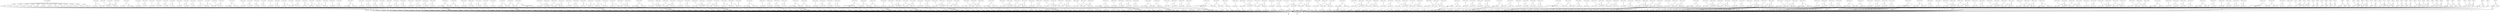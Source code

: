 digraph model {
	0 [ label = "0: {(c < 20), init}" ];
	1 [ label = "1: {(c < 20)}" ];
	2 [ label = "2: {(c < 20)}" ];
	3 [ label = "3: {(c < 20)}" ];
	4 [ label = "4: {(c < 20)}" ];
	5 [ label = "5: {(c < 20)}" ];
	6 [ label = "6: {(c < 20)}" ];
	7 [ label = "7: {(c < 20)}" ];
	8 [ label = "8: {(c < 20)}" ];
	9 [ label = "9: {(c < 20)}" ];
	10 [ label = "10: {(c < 20)}" ];
	11 [ label = "11: {(c < 20)}" ];
	12 [ label = "12: {(c < 20)}" ];
	13 [ label = "13: {(c < 20)}" ];
	14 [ label = "14: {(c < 20)}" ];
	15 [ label = "15: {(c < 20)}" ];
	16 [ label = "16: {(c < 20)}" ];
	17 [ label = "17: {(c < 20)}" ];
	18 [ label = "18: {(c < 20)}" ];
	19 [ label = "19: {(c < 20)}" ];
	20 [ label = "20: {(c < 20)}" ];
	21 [ label = "21: {(c < 20)}" ];
	22 [ label = "22: {(c < 20)}" ];
	23 [ label = "23: {(c < 20)}" ];
	24 [ label = "24: {(c < 20)}" ];
	25 [ label = "25: {(c < 20)}" ];
	26 [ label = "26: {(c < 20)}" ];
	27 [ label = "27: {(c < 20)}" ];
	28 [ label = "28: {(c < 20)}" ];
	29 [ label = "29: {(c < 20)}" ];
	30 [ label = "30: {(c < 20)}" ];
	31 [ label = "31: {(c < 20)}" ];
	32 [ label = "32: {(c < 20)}" ];
	33 [ label = "33: {(c < 20), bad}" ];
	34 [ label = "34: {(c < 20)}" ];
	35 [ label = "35: {(c < 20)}" ];
	36 [ label = "36: {(c < 20)}" ];
	37 [ label = "37: {(c < 20)}" ];
	38 [ label = "38: {(c < 20)}" ];
	39 [ label = "39: {(c < 20)}" ];
	40 [ label = "40: {(c < 20)}" ];
	41 [ label = "41: {(c < 20)}" ];
	42 [ label = "42: {(c < 20)}" ];
	43 [ label = "43: {(c < 20)}" ];
	44 [ label = "44: {(c < 20)}" ];
	45 [ label = "45: {(c < 20)}" ];
	46 [ label = "46: {(c < 20)}" ];
	47 [ label = "47: {(c < 20)}" ];
	48 [ label = "48: {(c < 20)}" ];
	49 [ label = "49: {(c < 20)}" ];
	50 [ label = "50: {(c < 20)}" ];
	51 [ label = "51: {(c < 20)}" ];
	52 [ label = "52: {(c < 20)}" ];
	53 [ label = "53: {(c < 20)}" ];
	54 [ label = "54: {(c < 20)}" ];
	55 [ label = "55: {(c < 20)}" ];
	56 [ label = "56: {(c < 20)}" ];
	57 [ label = "57: {(c < 20)}" ];
	58 [ label = "58: {(c < 20)}" ];
	59 [ label = "59: {(c < 20)}" ];
	60 [ label = "60: {(c < 20), bad}" ];
	61 [ label = "61: {(c < 20)}" ];
	62 [ label = "62: {(c < 20)}" ];
	63 [ label = "63: {(c < 20)}" ];
	64 [ label = "64: {(c < 20)}" ];
	65 [ label = "65: {(c < 20)}" ];
	66 [ label = "66: {(c < 20)}" ];
	67 [ label = "67: {(c < 20)}" ];
	68 [ label = "68: {(c < 20)}" ];
	69 [ label = "69: {(c < 20)}" ];
	70 [ label = "70: {(c < 20)}" ];
	71 [ label = "71: {(c < 20)}" ];
	72 [ label = "72: {(c < 20)}" ];
	73 [ label = "73: {(c < 20)}" ];
	74 [ label = "74: {(c < 20)}" ];
	75 [ label = "75: {(c < 20)}" ];
	76 [ label = "76: {(c < 20)}" ];
	77 [ label = "77: {(c < 20)}" ];
	78 [ label = "78: {(c < 20)}" ];
	79 [ label = "79: {(c < 20)}" ];
	80 [ label = "80: {(c < 20)}" ];
	81 [ label = "81: {(c < 20)}" ];
	82 [ label = "82: {(c < 20)}" ];
	83 [ label = "83: {(c < 20)}" ];
	84 [ label = "84: {(c < 20)}" ];
	85 [ label = "85: {(c < 20)}" ];
	86 [ label = "86: {(c < 20)}" ];
	87 [ label = "87: {(c < 20)}" ];
	88 [ label = "88: {(c < 20)}" ];
	89 [ label = "89: {(c < 20)}" ];
	90 [ label = "90: {(c < 20)}" ];
	91 [ label = "91: {(c < 20), bad}" ];
	92 [ label = "92: {(c < 20)}" ];
	93 [ label = "93: {(c < 20)}" ];
	94 [ label = "94: {(c < 20)}" ];
	95 [ label = "95: {(c < 20)}" ];
	96 [ label = "96: {(c < 20)}" ];
	97 [ label = "97: {(c < 20)}" ];
	98 [ label = "98: {(c < 20)}" ];
	99 [ label = "99: {(c < 20)}" ];
	100 [ label = "100: {(c < 20)}" ];
	101 [ label = "101: {(c < 20)}" ];
	102 [ label = "102: {(c < 20)}" ];
	103 [ label = "103: {(c < 20)}" ];
	104 [ label = "104: {(c < 20)}" ];
	105 [ label = "105: {(c < 20)}" ];
	106 [ label = "106: {(c < 20)}" ];
	107 [ label = "107: {(c < 20)}" ];
	108 [ label = "108: {(c < 20)}" ];
	109 [ label = "109: {(c < 20)}" ];
	110 [ label = "110: {(c < 20)}" ];
	111 [ label = "111: {(c < 20)}" ];
	112 [ label = "112: {(c < 20)}" ];
	113 [ label = "113: {(c < 20)}" ];
	114 [ label = "114: {(c < 20)}" ];
	115 [ label = "115: {(c < 20)}" ];
	116 [ label = "116: {(c < 20)}" ];
	117 [ label = "117: {(c < 20)}" ];
	118 [ label = "118: {(c < 20)}" ];
	119 [ label = "119: {(c < 20)}" ];
	120 [ label = "120: {(c < 20)}" ];
	121 [ label = "121: {(c < 20)}" ];
	122 [ label = "122: {(c < 20), bad}" ];
	123 [ label = "123: {(c < 20)}" ];
	124 [ label = "124: {(c < 20)}" ];
	125 [ label = "125: {(c < 20)}" ];
	126 [ label = "126: {(c < 20)}" ];
	127 [ label = "127: {(c < 20), counterexample_target
goal}" ];
	128 [ label = "128: {(c < 20)}" ];
	129 [ label = "129: {(c < 20)}" ];
	130 [ label = "130: {(c < 20)}" ];
	131 [ label = "131: {(c < 20)}" ];
	132 [ label = "132: {(c < 20)}" ];
	133 [ label = "133: {(c < 20)}" ];
	134 [ label = "134: {(c < 20)}" ];
	135 [ label = "135: {(c < 20)}" ];
	136 [ label = "136: {(c < 20)}" ];
	137 [ label = "137: {(c < 20)}" ];
	138 [ label = "138: {(c < 20)}" ];
	139 [ label = "139: {(c < 20)}" ];
	140 [ label = "140: {(c < 20)}" ];
	141 [ label = "141: {(c < 20)}" ];
	142 [ label = "142: {(c < 20)}" ];
	143 [ label = "143: {(c < 20)}" ];
	144 [ label = "144: {(c < 20)}" ];
	145 [ label = "145: {(c < 20)}" ];
	146 [ label = "146: {(c < 20)}" ];
	147 [ label = "147: {(c < 20)}" ];
	148 [ label = "148: {(c < 20)}" ];
	149 [ label = "149: {(c < 20)}" ];
	150 [ label = "150: {(c < 20)}" ];
	151 [ label = "151: {(c < 20)}" ];
	152 [ label = "152: {(c < 20)}" ];
	153 [ label = "153: {(c < 20), bad}" ];
	154 [ label = "154: {(c < 20)}" ];
	155 [ label = "155: {(c < 20)}" ];
	156 [ label = "156: {(c < 20)}" ];
	157 [ label = "157: {(c < 20)}" ];
	158 [ label = "158: {(c < 20)}" ];
	159 [ label = "159: {(c < 20)}" ];
	160 [ label = "160: {(c < 20)}" ];
	161 [ label = "161: {(c < 20)}" ];
	162 [ label = "162: {(c < 20)}" ];
	163 [ label = "163: {(c < 20)}" ];
	164 [ label = "164: {(c < 20)}" ];
	165 [ label = "165: {(c < 20)}" ];
	166 [ label = "166: {(c < 20)}" ];
	167 [ label = "167: {(c < 20)}" ];
	168 [ label = "168: {(c < 20)}" ];
	169 [ label = "169: {(c < 20)}" ];
	170 [ label = "170: {(c < 20)}" ];
	171 [ label = "171: {(c < 20)}" ];
	172 [ label = "172: {(c < 20)}" ];
	173 [ label = "173: {(c < 20)}" ];
	174 [ label = "174: {(c < 20)}" ];
	175 [ label = "175: {(c < 20)}" ];
	176 [ label = "176: {(c < 20)}" ];
	177 [ label = "177: {(c < 20)}" ];
	178 [ label = "178: {(c < 20)}" ];
	179 [ label = "179: {(c < 20)}" ];
	180 [ label = "180: {(c < 20)}" ];
	181 [ label = "181: {(c < 20)}" ];
	182 [ label = "182: {(c < 20)}" ];
	183 [ label = "183: {(c < 20), bad}" ];
	184 [ label = "184: {(c < 20)}" ];
	185 [ label = "185: {(c < 20)}" ];
	186 [ label = "186: {(c < 20)}" ];
	187 [ label = "187: {(c < 20)}" ];
	188 [ label = "188: {(c < 20)}" ];
	189 [ label = "189: {(c < 20)}" ];
	190 [ label = "190: {(c < 20)}" ];
	191 [ label = "191: {(c < 20)}" ];
	192 [ label = "192: {(c < 20)}" ];
	193 [ label = "193: {(c < 20)}" ];
	194 [ label = "194: {(c < 20)}" ];
	195 [ label = "195: {(c < 20)}" ];
	196 [ label = "196: {(c < 20)}" ];
	197 [ label = "197: {(c < 20)}" ];
	198 [ label = "198: {(c < 20)}" ];
	199 [ label = "199: {(c < 20)}" ];
	200 [ label = "200: {(c < 20)}" ];
	201 [ label = "201: {(c < 20)}" ];
	202 [ label = "202: {(c < 20)}" ];
	203 [ label = "203: {(c < 20)}" ];
	204 [ label = "204: {(c < 20)}" ];
	205 [ label = "205: {(c < 20)}" ];
	206 [ label = "206: {(c < 20)}" ];
	207 [ label = "207: {(c < 20)}" ];
	208 [ label = "208: {(c < 20)}" ];
	209 [ label = "209: {(c < 20)}" ];
	210 [ label = "210: {(c < 20)}" ];
	211 [ label = "211: {(c < 20)}" ];
	212 [ label = "212: {(c < 20), bad}" ];
	213 [ label = "213: {(c < 20)}" ];
	214 [ label = "214: {(c < 20)}" ];
	215 [ label = "215: {(c < 20)}" ];
	216 [ label = "216: {(c < 20)}" ];
	217 [ label = "217: {(c < 20)}" ];
	218 [ label = "218: {(c < 20)}" ];
	219 [ label = "219: {(c < 20), counterexample_target
goal}" ];
	220 [ label = "220: {(c < 20)}" ];
	221 [ label = "221: {(c < 20)}" ];
	222 [ label = "222: {(c < 20)}" ];
	223 [ label = "223: {(c < 20)}" ];
	224 [ label = "224: {(c < 20)}" ];
	225 [ label = "225: {(c < 20)}" ];
	226 [ label = "226: {(c < 20)}" ];
	227 [ label = "227: {(c < 20)}" ];
	228 [ label = "228: {(c < 20)}" ];
	229 [ label = "229: {(c < 20)}" ];
	230 [ label = "230: {(c < 20)}" ];
	231 [ label = "231: {(c < 20)}" ];
	232 [ label = "232: {(c < 20)}" ];
	233 [ label = "233: {(c < 20)}" ];
	234 [ label = "234: {(c < 20)}" ];
	235 [ label = "235: {(c < 20)}" ];
	236 [ label = "236: {(c < 20)}" ];
	237 [ label = "237: {(c < 20)}" ];
	238 [ label = "238: {(c < 20)}" ];
	239 [ label = "239: {(c < 20)}" ];
	240 [ label = "240: {(c < 20)}" ];
	241 [ label = "241: {(c < 20)}" ];
	242 [ label = "242: {(c < 20), bad}" ];
	243 [ label = "243: {(c < 20)}" ];
	244 [ label = "244: {(c < 20)}" ];
	245 [ label = "245: {(c < 20)}" ];
	246 [ label = "246: {(c < 20)}" ];
	247 [ label = "247: {(c < 20)}" ];
	248 [ label = "248: {(c < 20)}" ];
	249 [ label = "249: {(c < 20)}" ];
	250 [ label = "250: {(c < 20)}" ];
	251 [ label = "251: {(c < 20)}" ];
	252 [ label = "252: {(c < 20)}" ];
	253 [ label = "253: {(c < 20)}" ];
	254 [ label = "254: {(c < 20)}" ];
	255 [ label = "255: {(c < 20)}" ];
	256 [ label = "256: {(c < 20)}" ];
	257 [ label = "257: {(c < 20)}" ];
	258 [ label = "258: {(c < 20)}" ];
	259 [ label = "259: {(c < 20)}" ];
	260 [ label = "260: {(c < 20)}" ];
	261 [ label = "261: {(c < 20)}" ];
	262 [ label = "262: {(c < 20)}" ];
	263 [ label = "263: {(c < 20)}" ];
	264 [ label = "264: {(c < 20)}" ];
	265 [ label = "265: {(c < 20)}" ];
	266 [ label = "266: {(c < 20)}" ];
	267 [ label = "267: {(c < 20)}" ];
	268 [ label = "268: {(c < 20)}" ];
	269 [ label = "269: {(c < 20)}" ];
	270 [ label = "270: {(c < 20)}" ];
	271 [ label = "271: {(c < 20), bad}" ];
	272 [ label = "272: {(c < 20)}" ];
	273 [ label = "273: {(c < 20)}" ];
	274 [ label = "274: {(c < 20)}" ];
	275 [ label = "275: {(c < 20)}" ];
	276 [ label = "276: {(c < 20)}" ];
	277 [ label = "277: {(c < 20)}" ];
	278 [ label = "278: {(c < 20)}" ];
	279 [ label = "279: {(c < 20)}" ];
	280 [ label = "280: {(c < 20)}" ];
	281 [ label = "281: {(c < 20)}" ];
	282 [ label = "282: {(c < 20)}" ];
	283 [ label = "283: {(c < 20)}" ];
	284 [ label = "284: {(c < 20)}" ];
	285 [ label = "285: {(c < 20)}" ];
	286 [ label = "286: {(c < 20)}" ];
	287 [ label = "287: {(c < 20)}" ];
	288 [ label = "288: {(c < 20)}" ];
	289 [ label = "289: {(c < 20)}" ];
	290 [ label = "290: {(c < 20)}" ];
	291 [ label = "291: {(c < 20)}" ];
	292 [ label = "292: {(c < 20)}" ];
	293 [ label = "293: {(c < 20)}" ];
	294 [ label = "294: {(c < 20)}" ];
	295 [ label = "295: {(c < 20)}" ];
	296 [ label = "296: {(c < 20)}" ];
	297 [ label = "297: {(c < 20)}" ];
	298 [ label = "298: {(c < 20)}" ];
	299 [ label = "299: {(c < 20)}" ];
	300 [ label = "300: {(c < 20), bad}" ];
	301 [ label = "301: {(c < 20)}" ];
	302 [ label = "302: {(c < 20)}" ];
	303 [ label = "303: {(c < 20)}" ];
	304 [ label = "304: {(c < 20)}" ];
	305 [ label = "305: {(c < 20)}" ];
	306 [ label = "306: {(c < 20)}" ];
	307 [ label = "307: {(c < 20), counterexample_target
goal}" ];
	308 [ label = "308: {(c < 20)}" ];
	309 [ label = "309: {(c < 20)}" ];
	310 [ label = "310: {(c < 20)}" ];
	311 [ label = "311: {(c < 20)}" ];
	312 [ label = "312: {(c < 20)}" ];
	313 [ label = "313: {(c < 20)}" ];
	314 [ label = "314: {(c < 20)}" ];
	315 [ label = "315: {(c < 20)}" ];
	316 [ label = "316: {(c < 20)}" ];
	317 [ label = "317: {(c < 20)}" ];
	318 [ label = "318: {(c < 20)}" ];
	319 [ label = "319: {(c < 20)}" ];
	320 [ label = "320: {(c < 20)}" ];
	321 [ label = "321: {(c < 20)}" ];
	322 [ label = "322: {(c < 20)}" ];
	323 [ label = "323: {(c < 20)}" ];
	324 [ label = "324: {(c < 20)}" ];
	325 [ label = "325: {(c < 20)}" ];
	326 [ label = "326: {(c < 20)}" ];
	327 [ label = "327: {(c < 20)}" ];
	328 [ label = "328: {(c < 20)}" ];
	329 [ label = "329: {(c < 20)}" ];
	330 [ label = "330: {(c < 20), bad}" ];
	331 [ label = "331: {(c < 20)}" ];
	332 [ label = "332: {(c < 20)}" ];
	333 [ label = "333: {(c < 20)}" ];
	334 [ label = "334: {(c < 20)}" ];
	335 [ label = "335: {(c < 20)}" ];
	336 [ label = "336: {(c < 20)}" ];
	337 [ label = "337: {(c < 20)}" ];
	338 [ label = "338: {(c < 20)}" ];
	339 [ label = "339: {(c < 20)}" ];
	340 [ label = "340: {(c < 20)}" ];
	341 [ label = "341: {(c < 20)}" ];
	342 [ label = "342: {(c < 20)}" ];
	343 [ label = "343: {(c < 20)}" ];
	344 [ label = "344: {(c < 20)}" ];
	345 [ label = "345: {(c < 20)}" ];
	346 [ label = "346: {(c < 20)}" ];
	347 [ label = "347: {(c < 20)}" ];
	348 [ label = "348: {(c < 20)}" ];
	349 [ label = "349: {(c < 20)}" ];
	350 [ label = "350: {(c < 20)}" ];
	351 [ label = "351: {(c < 20)}" ];
	352 [ label = "352: {(c < 20)}" ];
	353 [ label = "353: {(c < 20)}" ];
	354 [ label = "354: {(c < 20)}" ];
	355 [ label = "355: {(c < 20)}" ];
	356 [ label = "356: {(c < 20)}" ];
	357 [ label = "357: {(c < 20)}" ];
	358 [ label = "358: {(c < 20)}" ];
	359 [ label = "359: {(c < 20), bad}" ];
	360 [ label = "360: {(c < 20)}" ];
	361 [ label = "361: {(c < 20)}" ];
	362 [ label = "362: {(c < 20)}" ];
	363 [ label = "363: {(c < 20)}" ];
	364 [ label = "364: {(c < 20)}" ];
	365 [ label = "365: {(c < 20)}" ];
	366 [ label = "366: {(c < 20)}" ];
	367 [ label = "367: {(c < 20)}" ];
	368 [ label = "368: {(c < 20)}" ];
	369 [ label = "369: {(c < 20)}" ];
	370 [ label = "370: {(c < 20)}" ];
	371 [ label = "371: {(c < 20)}" ];
	372 [ label = "372: {(c < 20)}" ];
	373 [ label = "373: {(c < 20)}" ];
	374 [ label = "374: {(c < 20)}" ];
	375 [ label = "375: {(c < 20)}" ];
	376 [ label = "376: {(c < 20)}" ];
	377 [ label = "377: {(c < 20)}" ];
	378 [ label = "378: {(c < 20)}" ];
	379 [ label = "379: {(c < 20)}" ];
	380 [ label = "380: {(c < 20)}" ];
	381 [ label = "381: {(c < 20)}" ];
	382 [ label = "382: {(c < 20)}" ];
	383 [ label = "383: {(c < 20)}" ];
	384 [ label = "384: {(c < 20)}" ];
	385 [ label = "385: {(c < 20)}" ];
	386 [ label = "386: {(c < 20)}" ];
	387 [ label = "387: {(c < 20)}" ];
	388 [ label = "388: {(c < 20), bad}" ];
	389 [ label = "389: {(c < 20)}" ];
	390 [ label = "390: {(c < 20)}" ];
	391 [ label = "391: {(c < 20)}" ];
	392 [ label = "392: {(c < 20)}" ];
	393 [ label = "393: {(c < 20)}" ];
	394 [ label = "394: {(c < 20)}" ];
	395 [ label = "395: {(c < 20), counterexample_target
goal}" ];
	396 [ label = "396: {(c < 20)}" ];
	397 [ label = "397: {(c < 20)}" ];
	398 [ label = "398: {(c < 20)}" ];
	399 [ label = "399: {(c < 20)}" ];
	400 [ label = "400: {(c < 20)}" ];
	401 [ label = "401: {(c < 20)}" ];
	402 [ label = "402: {(c < 20)}" ];
	403 [ label = "403: {(c < 20)}" ];
	404 [ label = "404: {(c < 20)}" ];
	405 [ label = "405: {(c < 20)}" ];
	406 [ label = "406: {(c < 20)}" ];
	407 [ label = "407: {(c < 20)}" ];
	408 [ label = "408: {(c < 20)}" ];
	409 [ label = "409: {(c < 20)}" ];
	410 [ label = "410: {(c < 20)}" ];
	411 [ label = "411: {(c < 20)}" ];
	412 [ label = "412: {(c < 20)}" ];
	413 [ label = "413: {(c < 20)}" ];
	414 [ label = "414: {(c < 20)}" ];
	415 [ label = "415: {(c < 20)}" ];
	416 [ label = "416: {(c < 20)}" ];
	417 [ label = "417: {(c < 20)}" ];
	418 [ label = "418: {(c < 20), bad}" ];
	419 [ label = "419: {(c < 20)}" ];
	420 [ label = "420: {(c < 20)}" ];
	421 [ label = "421: {(c < 20)}" ];
	422 [ label = "422: {(c < 20)}" ];
	423 [ label = "423: {(c < 20)}" ];
	424 [ label = "424: {(c < 20)}" ];
	425 [ label = "425: {(c < 20)}" ];
	426 [ label = "426: {(c < 20)}" ];
	427 [ label = "427: {(c < 20)}" ];
	428 [ label = "428: {(c < 20)}" ];
	429 [ label = "429: {(c < 20)}" ];
	430 [ label = "430: {(c < 20)}" ];
	431 [ label = "431: {(c < 20)}" ];
	432 [ label = "432: {(c < 20)}" ];
	433 [ label = "433: {(c < 20)}" ];
	434 [ label = "434: {(c < 20)}" ];
	435 [ label = "435: {(c < 20)}" ];
	436 [ label = "436: {(c < 20)}" ];
	437 [ label = "437: {(c < 20)}" ];
	438 [ label = "438: {(c < 20)}" ];
	439 [ label = "439: {(c < 20)}" ];
	440 [ label = "440: {(c < 20)}" ];
	441 [ label = "441: {(c < 20)}" ];
	442 [ label = "442: {(c < 20)}" ];
	443 [ label = "443: {(c < 20)}" ];
	444 [ label = "444: {(c < 20)}" ];
	445 [ label = "445: {(c < 20)}" ];
	446 [ label = "446: {(c < 20)}" ];
	447 [ label = "447: {(c < 20), bad}" ];
	448 [ label = "448: {(c < 20)}" ];
	449 [ label = "449: {(c < 20)}" ];
	450 [ label = "450: {(c < 20)}" ];
	451 [ label = "451: {(c < 20)}" ];
	452 [ label = "452: {(c < 20)}" ];
	453 [ label = "453: {(c < 20)}" ];
	454 [ label = "454: {(c < 20)}" ];
	455 [ label = "455: {(c < 20)}" ];
	456 [ label = "456: {(c < 20)}" ];
	457 [ label = "457: {(c < 20)}" ];
	458 [ label = "458: {(c < 20)}" ];
	459 [ label = "459: {(c < 20)}" ];
	460 [ label = "460: {(c < 20)}" ];
	461 [ label = "461: {(c < 20)}" ];
	462 [ label = "462: {(c < 20)}" ];
	463 [ label = "463: {(c < 20)}" ];
	464 [ label = "464: {(c < 20)}" ];
	465 [ label = "465: {(c < 20)}" ];
	466 [ label = "466: {(c < 20)}" ];
	467 [ label = "467: {(c < 20)}" ];
	468 [ label = "468: {(c < 20)}" ];
	469 [ label = "469: {(c < 20)}" ];
	470 [ label = "470: {(c < 20)}" ];
	471 [ label = "471: {(c < 20)}" ];
	472 [ label = "472: {(c < 20)}" ];
	473 [ label = "473: {(c < 20)}" ];
	474 [ label = "474: {(c < 20)}" ];
	475 [ label = "475: {(c < 20)}" ];
	476 [ label = "476: {(c < 20), bad}" ];
	477 [ label = "477: {(c < 20)}" ];
	478 [ label = "478: {(c < 20)}" ];
	479 [ label = "479: {(c < 20)}" ];
	480 [ label = "480: {(c < 20)}" ];
	481 [ label = "481: {(c < 20)}" ];
	482 [ label = "482: {(c < 20)}" ];
	483 [ label = "483: {(c < 20), counterexample_target
goal}" ];
	484 [ label = "484: {(c < 20)}" ];
	485 [ label = "485: {(c < 20)}" ];
	486 [ label = "486: {(c < 20)}" ];
	487 [ label = "487: {(c < 20)}" ];
	488 [ label = "488: {(c < 20)}" ];
	489 [ label = "489: {(c < 20)}" ];
	490 [ label = "490: {(c < 20)}" ];
	491 [ label = "491: {(c < 20)}" ];
	492 [ label = "492: {(c < 20)}" ];
	493 [ label = "493: {(c < 20)}" ];
	494 [ label = "494: {(c < 20)}" ];
	495 [ label = "495: {(c < 20)}" ];
	496 [ label = "496: {(c < 20)}" ];
	497 [ label = "497: {(c < 20)}" ];
	498 [ label = "498: {(c < 20)}" ];
	499 [ label = "499: {(c < 20)}" ];
	500 [ label = "500: {(c < 20)}" ];
	501 [ label = "501: {(c < 20)}" ];
	502 [ label = "502: {(c < 20)}" ];
	503 [ label = "503: {(c < 20)}" ];
	504 [ label = "504: {(c < 20)}" ];
	505 [ label = "505: {(c < 20)}" ];
	506 [ label = "506: {(c < 20), bad}" ];
	507 [ label = "507: {(c < 20)}" ];
	508 [ label = "508: {(c < 20)}" ];
	509 [ label = "509: {(c < 20)}" ];
	510 [ label = "510: {(c < 20)}" ];
	511 [ label = "511: {(c < 20)}" ];
	512 [ label = "512: {(c < 20)}" ];
	513 [ label = "513: {(c < 20)}" ];
	514 [ label = "514: {(c < 20)}" ];
	515 [ label = "515: {(c < 20)}" ];
	516 [ label = "516: {(c < 20)}" ];
	517 [ label = "517: {(c < 20)}" ];
	518 [ label = "518: {(c < 20)}" ];
	519 [ label = "519: {(c < 20)}" ];
	520 [ label = "520: {(c < 20)}" ];
	521 [ label = "521: {(c < 20)}" ];
	522 [ label = "522: {(c < 20)}" ];
	523 [ label = "523: {(c < 20)}" ];
	524 [ label = "524: {(c < 20)}" ];
	525 [ label = "525: {(c < 20)}" ];
	526 [ label = "526: {(c < 20)}" ];
	527 [ label = "527: {(c < 20)}" ];
	528 [ label = "528: {(c < 20)}" ];
	529 [ label = "529: {(c < 20)}" ];
	530 [ label = "530: {(c < 20)}" ];
	531 [ label = "531: {(c < 20)}" ];
	532 [ label = "532: {(c < 20)}" ];
	533 [ label = "533: {(c < 20)}" ];
	534 [ label = "534: {(c < 20)}" ];
	535 [ label = "535: {(c < 20), bad}" ];
	536 [ label = "536: {(c < 20)}" ];
	537 [ label = "537: {(c < 20)}" ];
	538 [ label = "538: {(c < 20)}" ];
	539 [ label = "539: {(c < 20)}" ];
	540 [ label = "540: {(c < 20)}" ];
	541 [ label = "541: {(c < 20)}" ];
	542 [ label = "542: {(c < 20)}" ];
	543 [ label = "543: {(c < 20)}" ];
	544 [ label = "544: {(c < 20)}" ];
	545 [ label = "545: {(c < 20)}" ];
	546 [ label = "546: {(c < 20)}" ];
	547 [ label = "547: {(c < 20)}" ];
	548 [ label = "548: {(c < 20)}" ];
	549 [ label = "549: {(c < 20)}" ];
	550 [ label = "550: {(c < 20)}" ];
	551 [ label = "551: {(c < 20)}" ];
	552 [ label = "552: {(c < 20)}" ];
	553 [ label = "553: {(c < 20)}" ];
	554 [ label = "554: {(c < 20)}" ];
	555 [ label = "555: {(c < 20)}" ];
	556 [ label = "556: {(c < 20)}" ];
	557 [ label = "557: {(c < 20)}" ];
	558 [ label = "558: {(c < 20)}" ];
	559 [ label = "559: {(c < 20)}" ];
	560 [ label = "560: {(c < 20)}" ];
	561 [ label = "561: {(c < 20)}" ];
	562 [ label = "562: {(c < 20)}" ];
	563 [ label = "563: {(c < 20)}" ];
	564 [ label = "564: {(c < 20), bad}" ];
	565 [ label = "565: {(c < 20)}" ];
	566 [ label = "566: {(c < 20)}" ];
	567 [ label = "567: {(c < 20)}" ];
	568 [ label = "568: {(c < 20)}" ];
	569 [ label = "569: {(c < 20)}" ];
	570 [ label = "570: {(c < 20)}" ];
	571 [ label = "571: {(c < 20), counterexample_target
goal}" ];
	572 [ label = "572: {}" ];
	573 [ label = "573: {}" ];
	574 [ label = "574: {}" ];
	575 [ label = "575: {}" ];
	576 [ label = "576: {}" ];
	577 [ label = "577: {}" ];
	578 [ label = "578: {}" ];
	579 [ label = "579: {}" ];
	580 [ label = "580: {}" ];
	581 [ label = "581: {}" ];
	582 [ label = "582: {}" ];
	583 [ label = "583: {}" ];
	584 [ label = "584: {}" ];
	585 [ label = "585: {}" ];
	586 [ label = "586: {}" ];
	587 [ label = "587: {}" ];
	588 [ label = "588: {}" ];
	589 [ label = "589: {}" ];
	590 [ label = "590: {}" ];
	591 [ label = "591: {}" ];
	592 [ label = "592: {}" ];
	593 [ label = "593: {}" ];
	594 [ label = "594: {}" ];
	595 [ label = "595: {}" ];
	596 [ label = "596: {}" ];
	597 [ label = "597: {}" ];
	598 [ label = "598: {}" ];
	599 [ label = "599: {}" ];
	600 [ label = "600: {}" ];
	601 [ label = "601: {}" ];
	602 [ label = "602: {}" ];
	603 [ label = "603: {}" ];
	604 [ label = "604: {}" ];
	605 [ label = "605: {}" ];
	606 [ label = "606: {}" ];
	607 [ label = "607: {}" ];
	608 [ label = "608: {}" ];
	609 [ label = "609: {}" ];
	610 [ label = "610: {}" ];
	611 [ label = "611: {}" ];
	612 [ label = "612: {}" ];
	613 [ label = "613: {}" ];
	614 [ label = "614: {}" ];
	615 [ label = "615: {}" ];
	616 [ label = "616: {}" ];
	617 [ label = "617: {}" ];
	618 [ label = "618: {}" ];
	619 [ label = "619: {}" ];
	620 [ label = "620: {}" ];
	621 [ label = "621: {}" ];
	622 [ label = "622: {}" ];
	623 [ label = "623: {}" ];
	624 [ label = "624: {}" ];
	625 [ label = "625: {}" ];
	626 [ label = "626: {}" ];
	627 [ label = "627: {}" ];
	628 [ label = "628: {}" ];
	629 [ label = "629: {}" ];
	630 [ label = "630: {}" ];
	631 [ label = "631: {}" ];
	632 [ label = "632: {}" ];
	633 [ label = "633: {}" ];
	634 [ label = "634: {}" ];
	635 [ label = "635: {}" ];
	636 [ label = "636: {}" ];
	637 [ label = "637: {}" ];
	638 [ label = "638: {bad}" ];
	639 [ label = "639: {bad}" ];
	640 [ label = "640: {bad}" ];
	641 [ label = "641: {}" ];
	642 [ label = "642: {}" ];
	643 [ label = "643: {}" ];
	644 [ label = "644: {}" ];
	645 [ label = "645: {}" ];
	646 [ label = "646: {}" ];
	647 [ label = "647: {}" ];
	648 [ label = "648: {}" ];
	649 [ label = "649: {}" ];
	650 [ label = "650: {}" ];
	651 [ label = "651: {}" ];
	652 [ label = "652: {}" ];
	653 [ label = "653: {}" ];
	654 [ label = "654: {}" ];
	655 [ label = "655: {}" ];
	656 [ label = "656: {}" ];
	657 [ label = "657: {}" ];
	658 [ label = "658: {}" ];
	659 [ label = "659: {goal}" ];
	660 [ label = "660: {}" ];
	661 [ label = "661: {counterexample_target}" ];
	"0c0" [shape = "point"];
	0 -> "0c0";
	"0c0" -> 1 [ label= "0.0714286" ];
	"0c0" -> 2 [ label= "0.0714286" ];
	"0c0" -> 3 [ label= "0.0714286" ];
	"0c0" -> 4 [ label= "0.0714286" ];
	"0c0" -> 5 [ label= "0.0714286" ];
	"0c0" -> 6 [ label= "0.0714286" ];
	"0c0" -> 7 [ label= "0.0714286" ];
	"0c0" -> 8 [ label= "0.0714286" ];
	"0c0" -> 9 [ label= "0.0714286" ];
	"0c0" -> 10 [ label= "0.0714286" ];
	"0c0" -> 11 [ label= "0.0714286" ];
	"0c0" -> 12 [ label= "0.0714286" ];
	"0c0" -> 13 [ label= "0.0714286" ];
	"0c0" -> 14 [ label= "0.0714286" ];
	"1c0" [shape = "point"];
	1 -> "1c0";
	"1c0" -> 660 [ label= "1.33227e-15" ];
	"1c0" -> 661 [ label= "1" ];
	"2c0" [shape = "point"];
	2 -> "2c0";
	"2c0" -> 660 [ label= "7.19425e-14" ];
	"2c0" -> 661 [ label= "1" ];
	"3c0" [shape = "point"];
	3 -> "3c0";
	"3c0" -> 660 [ label= "2.61491e-12" ];
	"3c0" -> 661 [ label= "1" ];
	"4c0" [shape = "point"];
	4 -> "4c0";
	"4c0" -> 660 [ label= "7.12771e-11" ];
	"4c0" -> 661 [ label= "1" ];
	"5c0" [shape = "point"];
	5 -> "5c0";
	"5c0" -> 660 [ label= "0" ];
	"5c0" -> 661 [ label= "1" ];
	"6c0" [shape = "point"];
	6 -> "6c0";
	"6c0" -> 660 [ label= "7.19425e-14" ];
	"6c0" -> 661 [ label= "1" ];
	"7c0" [shape = "point"];
	7 -> "7c0";
	"7c0" -> 660 [ label= "2.61491e-12" ];
	"7c0" -> 661 [ label= "1" ];
	"8c0" [shape = "point"];
	8 -> "8c0";
	"8c0" -> 660 [ label= "0" ];
	"8c0" -> 661 [ label= "1" ];
	"9c0" [shape = "point"];
	9 -> "9c0";
	"9c0" -> 660 [ label= "0" ];
	"9c0" -> 661 [ label= "1" ];
	"10c0" [shape = "point"];
	10 -> "10c0";
	"10c0" -> 660 [ label= "1.33227e-15" ];
	"10c0" -> 661 [ label= "1" ];
	"11c0" [shape = "point"];
	11 -> "11c0";
	"11c0" -> 660 [ label= "7.19425e-14" ];
	"11c0" -> 661 [ label= "1" ];
	"12c0" [shape = "point"];
	12 -> "12c0";
	"12c0" -> 660 [ label= "0" ];
	"12c0" -> 661 [ label= "1" ];
	"13c0" [shape = "point"];
	13 -> "13c0";
	"13c0" -> 660 [ label= "0" ];
	"13c0" -> 661 [ label= "1" ];
	"14c0" [shape = "point"];
	14 -> "14c0";
	"14c0" -> 660 [ label= "1.33227e-15" ];
	"14c0" -> 661 [ label= "1" ];
	"15c0" [shape = "point"];
	15 -> "15c0";
	"15c0" -> 29 [ label= "0.9" ];
	"15c0" -> 30 [ label= "0.1" ];
	"16c0" [shape = "point"];
	16 -> "16c0";
	"16c0" -> 29 [ label= "0.1" ];
	"16c0" -> 32 [ label= "0.9" ];
	"17c0" [shape = "point"];
	17 -> "17c0";
	"17c0" -> 32 [ label= "0.1" ];
	"17c0" -> 34 [ label= "0.9" ];
	"18c0" [shape = "point"];
	18 -> "18c0";
	"18c0" -> 34 [ label= "1" ];
	"19c0" [shape = "point"];
	19 -> "19c0";
	"19c0" -> 31 [ label= "0.1" ];
	"19c0" -> 33 [ label= "0.9" ];
	"20c0" [shape = "point"];
	20 -> "20c0";
	"20c0" -> 35 [ label= "0.1" ];
	"20c0" -> 36 [ label= "0.9" ];
	"21c0" [shape = "point"];
	21 -> "21c0";
	"21c0" -> 36 [ label= "1" ];
	"22c0" [shape = "point"];
	22 -> "22c0";
	"22c0" -> 37 [ label= "0.1" ];
	"22c0" -> 40 [ label= "0.9" ];
	"23c0" [shape = "point"];
	23 -> "23c0";
	"23c0" -> 38 [ label= "0.9" ];
	"23c0" -> 40 [ label= "0.1" ];
	"24c0" [shape = "point"];
	24 -> "24c0";
	"24c0" -> 38 [ label= "0.1" ];
	"24c0" -> 39 [ label= "0.9" ];
	"25c0" [shape = "point"];
	25 -> "25c0";
	"25c0" -> 39 [ label= "1" ];
	"26c0" [shape = "point"];
	26 -> "26c0";
	"26c0" -> 41 [ label= "0.1" ];
	"26c0" -> 42 [ label= "0.9" ];
	"27c0" [shape = "point"];
	27 -> "27c0";
	"27c0" -> 42 [ label= "0.1" ];
	"27c0" -> 43 [ label= "0.9" ];
	"28c0" [shape = "point"];
	28 -> "28c0";
	"28c0" -> 43 [ label= "1" ];
	"29c0" [shape = "point"];
	29 -> "29c0";
	"29c0" -> 660 [ label= "6.07292e-13" ];
	"29c0" -> 661 [ label= "1" ];
	"30c0" [shape = "point"];
	30 -> "30c0";
	"30c0" -> 660 [ label= "1.25455e-14" ];
	"30c0" -> 661 [ label= "1" ];
	"31c0" [shape = "point"];
	31 -> "31c0";
	"31c0" -> 660 [ label= "1.11022e-16" ];
	"31c0" -> 661 [ label= "1" ];
	"32c0" [shape = "point"];
	32 -> "32c0";
	"32c0" -> 660 [ label= "2.0684e-11" ];
	"32c0" -> 661 [ label= "1" ];
	"33c0" [shape = "point"];
	33 -> "33c0";
	"33c0" -> 33 [ label= "1" ];
	"34c0" [shape = "point"];
	34 -> "34c0";
	"34c0" -> 660 [ label= "5.26616e-10" ];
	"34c0" -> 661 [ label= "1" ];
	"35c0" [shape = "point"];
	35 -> "35c0";
	"35c0" -> 660 [ label= "6.07292e-13" ];
	"35c0" -> 661 [ label= "1" ];
	"36c0" [shape = "point"];
	36 -> "36c0";
	"36c0" -> 660 [ label= "2.06839e-11" ];
	"36c0" -> 661 [ label= "1" ];
	"37c0" [shape = "point"];
	37 -> "37c0";
	"37c0" -> 660 [ label= "0" ];
	"37c0" -> 661 [ label= "1" ];
	"38c0" [shape = "point"];
	38 -> "38c0";
	"38c0" -> 660 [ label= "1.25455e-14" ];
	"38c0" -> 661 [ label= "1" ];
	"39c0" [shape = "point"];
	39 -> "39c0";
	"39c0" -> 660 [ label= "6.07292e-13" ];
	"39c0" -> 661 [ label= "1" ];
	"40c0" [shape = "point"];
	40 -> "40c0";
	"40c0" -> 660 [ label= "1.11022e-16" ];
	"40c0" -> 661 [ label= "1" ];
	"41c0" [shape = "point"];
	41 -> "41c0";
	"41c0" -> 660 [ label= "0" ];
	"41c0" -> 661 [ label= "1" ];
	"42c0" [shape = "point"];
	42 -> "42c0";
	"42c0" -> 660 [ label= "1.11022e-16" ];
	"42c0" -> 661 [ label= "1" ];
	"43c0" [shape = "point"];
	43 -> "43c0";
	"43c0" -> 660 [ label= "1.25455e-14" ];
	"43c0" -> 661 [ label= "1" ];
	"44c0" [shape = "point"];
	44 -> "44c0";
	"44c0" -> 58 [ label= "0.9" ];
	"44c0" -> 59 [ label= "0.1" ];
	"45c0" [shape = "point"];
	45 -> "45c0";
	"45c0" -> 59 [ label= "0.9" ];
	"45c0" -> 61 [ label= "0.1" ];
	"46c0" [shape = "point"];
	46 -> "46c0";
	"46c0" -> 60 [ label= "0.9" ];
	"46c0" -> 62 [ label= "0.1" ];
	"47c0" [shape = "point"];
	47 -> "47c0";
	"47c0" -> 58 [ label= "0.1" ];
	"47c0" -> 64 [ label= "0.9" ];
	"48c0" [shape = "point"];
	48 -> "48c0";
	"48c0" -> 64 [ label= "1" ];
	"49c0" [shape = "point"];
	49 -> "49c0";
	"49c0" -> 65 [ label= "0.1" ];
	"49c0" -> 66 [ label= "0.9" ];
	"50c0" [shape = "point"];
	50 -> "50c0";
	"50c0" -> 66 [ label= "1" ];
	"51c0" [shape = "point"];
	51 -> "51c0";
	"51c0" -> 63 [ label= "0.1" ];
	"51c0" -> 69 [ label= "0.9" ];
	"52c0" [shape = "point"];
	52 -> "52c0";
	"52c0" -> 67 [ label= "0.1" ];
	"52c0" -> 68 [ label= "0.9" ];
	"53c0" [shape = "point"];
	53 -> "53c0";
	"53c0" -> 68 [ label= "1" ];
	"54c0" [shape = "point"];
	54 -> "54c0";
	"54c0" -> 67 [ label= "0.9" ];
	"54c0" -> 69 [ label= "0.1" ];
	"55c0" [shape = "point"];
	55 -> "55c0";
	"55c0" -> 70 [ label= "0.9" ];
	"55c0" -> 72 [ label= "0.1" ];
	"56c0" [shape = "point"];
	56 -> "56c0";
	"56c0" -> 70 [ label= "0.1" ];
	"56c0" -> 71 [ label= "0.9" ];
	"57c0" [shape = "point"];
	57 -> "57c0";
	"57c0" -> 71 [ label= "1" ];
	"58c0" [shape = "point"];
	58 -> "58c0";
	"58c0" -> 660 [ label= "1.6122e-10" ];
	"58c0" -> 661 [ label= "1" ];
	"59c0" [shape = "point"];
	59 -> "59c0";
	"59c0" -> 660 [ label= "5.06883e-12" ];
	"59c0" -> 661 [ label= "1" ];
	"60c0" [shape = "point"];
	60 -> "60c0";
	"60c0" -> 60 [ label= "1" ];
	"61c0" [shape = "point"];
	61 -> "61c0";
	"61c0" -> 660 [ label= "1.11577e-13" ];
	"61c0" -> 661 [ label= "1" ];
	"62c0" [shape = "point"];
	62 -> "62c0";
	"62c0" -> 660 [ label= "1.55431e-15" ];
	"62c0" -> 661 [ label= "1" ];
	"63c0" [shape = "point"];
	63 -> "63c0";
	"63c0" -> 660 [ label= "0" ];
	"63c0" -> 661 [ label= "1" ];
	"64c0" [shape = "point"];
	64 -> "64c0";
	"64c0" -> 660 [ label= "3.81517e-09" ];
	"64c0" -> 661 [ label= "1" ];
	"65c0" [shape = "point"];
	65 -> "65c0";
	"65c0" -> 660 [ label= "5.06883e-12" ];
	"65c0" -> 661 [ label= "1" ];
	"66c0" [shape = "point"];
	66 -> "66c0";
	"66c0" -> 660 [ label= "1.6122e-10" ];
	"66c0" -> 661 [ label= "1" ];
	"67c0" [shape = "point"];
	67 -> "67c0";
	"67c0" -> 660 [ label= "1.11577e-13" ];
	"67c0" -> 661 [ label= "1" ];
	"68c0" [shape = "point"];
	68 -> "68c0";
	"68c0" -> 660 [ label= "5.06883e-12" ];
	"68c0" -> 661 [ label= "1" ];
	"69c0" [shape = "point"];
	69 -> "69c0";
	"69c0" -> 660 [ label= "1.55431e-15" ];
	"69c0" -> 661 [ label= "1" ];
	"70c0" [shape = "point"];
	70 -> "70c0";
	"70c0" -> 660 [ label= "1.55431e-15" ];
	"70c0" -> 661 [ label= "1" ];
	"71c0" [shape = "point"];
	71 -> "71c0";
	"71c0" -> 660 [ label= "1.11577e-13" ];
	"71c0" -> 661 [ label= "1" ];
	"72c0" [shape = "point"];
	72 -> "72c0";
	"72c0" -> 660 [ label= "0" ];
	"72c0" -> 661 [ label= "1" ];
	"73c0" [shape = "point"];
	73 -> "73c0";
	"73c0" -> 87 [ label= "0.9" ];
	"73c0" -> 88 [ label= "0.1" ];
	"74c0" [shape = "point"];
	74 -> "74c0";
	"74c0" -> 88 [ label= "0.9" ];
	"74c0" -> 90 [ label= "0.1" ];
	"75c0" [shape = "point"];
	75 -> "75c0";
	"75c0" -> 90 [ label= "0.9" ];
	"75c0" -> 92 [ label= "0.1" ];
	"76c0" [shape = "point"];
	76 -> "76c0";
	"76c0" -> 91 [ label= "0.9" ];
	"76c0" -> 93 [ label= "0.1" ];
	"77c0" [shape = "point"];
	77 -> "77c0";
	"77c0" -> 94 [ label= "0.1" ];
	"77c0" -> 95 [ label= "0.9" ];
	"78c0" [shape = "point"];
	78 -> "78c0";
	"78c0" -> 87 [ label= "1" ];
	"79c0" [shape = "point"];
	79 -> "79c0";
	"79c0" -> 89 [ label= "0.1" ];
	"79c0" -> 96 [ label= "0.9" ];
	"80c0" [shape = "point"];
	80 -> "80c0";
	"80c0" -> 96 [ label= "1" ];
	"81c0" [shape = "point"];
	81 -> "81c0";
	"81c0" -> 97 [ label= "0.1" ];
	"81c0" -> 98 [ label= "0.9" ];
	"82c0" [shape = "point"];
	82 -> "82c0";
	"82c0" -> 98 [ label= "1" ];
	"83c0" [shape = "point"];
	83 -> "83c0";
	"83c0" -> 95 [ label= "0.1" ];
	"83c0" -> 97 [ label= "0.9" ];
	"84c0" [shape = "point"];
	84 -> "84c0";
	"84c0" -> 99 [ label= "0.1" ];
	"84c0" -> 100 [ label= "0.9" ];
	"85c0" [shape = "point"];
	85 -> "85c0";
	"85c0" -> 100 [ label= "1" ];
	"86c0" [shape = "point"];
	86 -> "86c0";
	"86c0" -> 99 [ label= "0.9" ];
	"86c0" -> 101 [ label= "0.1" ];
	"87c0" [shape = "point"];
	87 -> "87c0";
	"87c0" -> 660 [ label= "2.70285e-08" ];
	"87c0" -> 661 [ label= "1" ];
	"88c0" [shape = "point"];
	88 -> "88c0";
	"88c0" -> 660 [ label= "1.23591e-09" ];
	"88c0" -> 661 [ label= "1" ];
	"89c0" [shape = "point"];
	89 -> "89c0";
	"89c0" -> 660 [ label= "4.18103e-11" ];
	"89c0" -> 661 [ label= "1" ];
	"90c0" [shape = "point"];
	90 -> "90c0";
	"90c0" -> 660 [ label= "4.18103e-11" ];
	"90c0" -> 661 [ label= "1" ];
	"91c0" [shape = "point"];
	91 -> "91c0";
	"91c0" -> 91 [ label= "1" ];
	"92c0" [shape = "point"];
	92 -> "92c0";
	"92c0" -> 660 [ label= "9.86433e-13" ];
	"92c0" -> 661 [ label= "1" ];
	"93c0" [shape = "point"];
	93 -> "93c0";
	"93c0" -> 660 [ label= "1.44329e-14" ];
	"93c0" -> 661 [ label= "1" ];
	"94c0" [shape = "point"];
	94 -> "94c0";
	"94c0" -> 660 [ label= "1.11022e-16" ];
	"94c0" -> 661 [ label= "1" ];
	"95c0" [shape = "point"];
	95 -> "95c0";
	"95c0" -> 660 [ label= "1.44329e-14" ];
	"95c0" -> 661 [ label= "1" ];
	"96c0" [shape = "point"];
	96 -> "96c0";
	"96c0" -> 660 [ label= "1.23591e-09" ];
	"96c0" -> 661 [ label= "1" ];
	"97c0" [shape = "point"];
	97 -> "97c0";
	"97c0" -> 660 [ label= "9.86433e-13" ];
	"97c0" -> 661 [ label= "1" ];
	"98c0" [shape = "point"];
	98 -> "98c0";
	"98c0" -> 660 [ label= "4.18103e-11" ];
	"98c0" -> 661 [ label= "1" ];
	"99c0" [shape = "point"];
	99 -> "99c0";
	"99c0" -> 660 [ label= "1.44329e-14" ];
	"99c0" -> 661 [ label= "1" ];
	"100c0" [shape = "point"];
	100 -> "100c0";
	"100c0" -> 660 [ label= "9.86544e-13" ];
	"100c0" -> 661 [ label= "1" ];
	"101c0" [shape = "point"];
	101 -> "101c0";
	"101c0" -> 660 [ label= "1.11022e-16" ];
	"101c0" -> 661 [ label= "1" ];
	"102c0" [shape = "point"];
	102 -> "102c0";
	"102c0" -> 116 [ label= "0.1" ];
	"102c0" -> 118 [ label= "0.9" ];
	"103c0" [shape = "point"];
	103 -> "103c0";
	"103c0" -> 118 [ label= "0.1" ];
	"103c0" -> 120 [ label= "0.9" ];
	"104c0" [shape = "point"];
	104 -> "104c0";
	"104c0" -> 119 [ label= "0.1" ];
	"104c0" -> 122 [ label= "0.9" ];
	"105c0" [shape = "point"];
	105 -> "105c0";
	"105c0" -> 120 [ label= "0.1" ];
	"105c0" -> 123 [ label= "0.9" ];
	"106c0" [shape = "point"];
	106 -> "106c0";
	"106c0" -> 123 [ label= "1" ];
	"107c0" [shape = "point"];
	107 -> "107c0";
	"107c0" -> 124 [ label= "1" ];
	"108c0" [shape = "point"];
	108 -> "108c0";
	"108c0" -> 125 [ label= "1" ];
	"109c0" [shape = "point"];
	109 -> "109c0";
	"109c0" -> 125 [ label= "0.9" ];
	"109c0" -> 126 [ label= "0.1" ];
	"110c0" [shape = "point"];
	110 -> "110c0";
	"110c0" -> 117 [ label= "0.1" ];
	"110c0" -> 119 [ label= "0.9" ];
	"111c0" [shape = "point"];
	111 -> "111c0";
	"111c0" -> 121 [ label= "0.1" ];
	"111c0" -> 126 [ label= "0.9" ];
	"112c0" [shape = "point"];
	112 -> "112c0";
	"112c0" -> 121 [ label= "0.9" ];
	"112c0" -> 129 [ label= "0.1" ];
	"113c0" [shape = "point"];
	113 -> "113c0";
	"113c0" -> 128 [ label= "0.9" ];
	"113c0" -> 130 [ label= "0.1" ];
	"114c0" [shape = "point"];
	114 -> "114c0";
	"114c0" -> 130 [ label= "0.9" ];
	"114c0" -> 131 [ label= "0.1" ];
	"115c0" [shape = "point"];
	115 -> "115c0";
	"115c0" -> 127 [ label= "0.9" ];
	"115c0" -> 128 [ label= "0.1" ];
	"116c0" [shape = "point"];
	116 -> "116c0";
	"116c0" -> 660 [ label= "1.8662e-07" ];
	"116c0" -> 661 [ label= "1" ];
	"117c0" [shape = "point"];
	117 -> "117c0";
	"117c0" -> 660 [ label= "9.2961e-09" ];
	"117c0" -> 661 [ label= "1" ];
	"118c0" [shape = "point"];
	118 -> "118c0";
	"118c0" -> 660 [ label= "9.2961e-09" ];
	"118c0" -> 661 [ label= "1" ];
	"119c0" [shape = "point"];
	119 -> "119c0";
	"119c0" -> 660 [ label= "3.40336e-10" ];
	"119c0" -> 661 [ label= "1" ];
	"120c0" [shape = "point"];
	120 -> "120c0";
	"120c0" -> 660 [ label= "3.40336e-10" ];
	"120c0" -> 661 [ label= "1" ];
	"121c0" [shape = "point"];
	121 -> "121c0";
	"121c0" -> 660 [ label= "8.64087e-12" ];
	"121c0" -> 661 [ label= "1" ];
	"122c0" [shape = "point"];
	122 -> "122c0";
	"122c0" -> 122 [ label= "1" ];
	"123c0" [shape = "point"];
	123 -> "123c0";
	"123c0" -> 660 [ label= "8.64087e-12" ];
	"123c0" -> 661 [ label= "1" ];
	"124c0" [shape = "point"];
	124 -> "124c0";
	"124c0" -> 660 [ label= "1.36002e-13" ];
	"124c0" -> 661 [ label= "1" ];
	"125c0" [shape = "point"];
	125 -> "125c0";
	"125c0" -> 660 [ label= "9.99201e-16" ];
	"125c0" -> 661 [ label= "1" ];
	"126c0" [shape = "point"];
	126 -> "126c0";
	"126c0" -> 660 [ label= "1.36002e-13" ];
	"126c0" -> 661 [ label= "1" ];
	"127c0" [shape = "point"];
	127 -> "127c0";
	"127c0" -> 127 [ label= "1" ];
	"128c0" [shape = "point"];
	128 -> "128c0";
	"128c0" -> 660 [ label= "9.99201e-16" ];
	"128c0" -> 661 [ label= "1" ];
	"129c0" [shape = "point"];
	129 -> "129c0";
	"129c0" -> 660 [ label= "3.40336e-10" ];
	"129c0" -> 661 [ label= "1" ];
	"130c0" [shape = "point"];
	130 -> "130c0";
	"130c0" -> 660 [ label= "1.36002e-13" ];
	"130c0" -> 661 [ label= "1" ];
	"131c0" [shape = "point"];
	131 -> "131c0";
	"131c0" -> 660 [ label= "8.64087e-12" ];
	"131c0" -> 661 [ label= "1" ];
	"132c0" [shape = "point"];
	132 -> "132c0";
	"132c0" -> 146 [ label= "1" ];
	"133c0" [shape = "point"];
	133 -> "133c0";
	"133c0" -> 147 [ label= "1" ];
	"134c0" [shape = "point"];
	134 -> "134c0";
	"134c0" -> 146 [ label= "0.9" ];
	"134c0" -> 148 [ label= "0.1" ];
	"135c0" [shape = "point"];
	135 -> "135c0";
	"135c0" -> 147 [ label= "0.9" ];
	"135c0" -> 150 [ label= "0.1" ];
	"136c0" [shape = "point"];
	136 -> "136c0";
	"136c0" -> 148 [ label= "0.9" ];
	"136c0" -> 151 [ label= "0.1" ];
	"137c0" [shape = "point"];
	137 -> "137c0";
	"137c0" -> 149 [ label= "0.9" ];
	"137c0" -> 152 [ label= "0.1" ];
	"138c0" [shape = "point"];
	138 -> "138c0";
	"138c0" -> 151 [ label= "0.9" ];
	"138c0" -> 154 [ label= "0.1" ];
	"139c0" [shape = "point"];
	139 -> "139c0";
	"139c0" -> 153 [ label= "0.9" ];
	"139c0" -> 157 [ label= "0.1" ];
	"140c0" [shape = "point"];
	140 -> "140c0";
	"140c0" -> 156 [ label= "0.9" ];
	"140c0" -> 158 [ label= "0.1" ];
	"141c0" [shape = "point"];
	141 -> "141c0";
	"141c0" -> 152 [ label= "0.9" ];
	"141c0" -> 156 [ label= "0.1" ];
	"142c0" [shape = "point"];
	142 -> "142c0";
	"142c0" -> 155 [ label= "0.9" ];
	"142c0" -> 159 [ label= "0.1" ];
	"143c0" [shape = "point"];
	143 -> "143c0";
	"143c0" -> 149 [ label= "1" ];
	"144c0" [shape = "point"];
	144 -> "144c0";
	"144c0" -> 155 [ label= "0.1" ];
	"144c0" -> 160 [ label= "0.9" ];
	"145c0" [shape = "point"];
	145 -> "145c0";
	"145c0" -> 160 [ label= "1" ];
	"146c0" [shape = "point"];
	146 -> "146c0";
	"146c0" -> 660 [ label= "1.25057e-06" ];
	"146c0" -> 661 [ label= "0.999999" ];
	"147c0" [shape = "point"];
	147 -> "147c0";
	"147c0" -> 660 [ label= "6.84041e-08" ];
	"147c0" -> 661 [ label= "1" ];
	"148c0" [shape = "point"];
	148 -> "148c0";
	"148c0" -> 660 [ label= "6.84041e-08" ];
	"148c0" -> 661 [ label= "1" ];
	"149c0" [shape = "point"];
	149 -> "149c0";
	"149c0" -> 660 [ label= "2.72854e-09" ];
	"149c0" -> 661 [ label= "1" ];
	"150c0" [shape = "point"];
	150 -> "150c0";
	"150c0" -> 660 [ label= "2.72854e-09" ];
	"150c0" -> 661 [ label= "1" ];
	"151c0" [shape = "point"];
	151 -> "151c0";
	"151c0" -> 660 [ label= "2.72854e-09" ];
	"151c0" -> 661 [ label= "1" ];
	"152c0" [shape = "point"];
	152 -> "152c0";
	"152c0" -> 660 [ label= "7.49799e-11" ];
	"152c0" -> 661 [ label= "1" ];
	"153c0" [shape = "point"];
	153 -> "153c0";
	"153c0" -> 153 [ label= "1" ];
	"154c0" [shape = "point"];
	154 -> "154c0";
	"154c0" -> 660 [ label= "7.49799e-11" ];
	"154c0" -> 661 [ label= "1" ];
	"155c0" [shape = "point"];
	155 -> "155c0";
	"155c0" -> 660 [ label= "1.26987e-12" ];
	"155c0" -> 661 [ label= "1" ];
	"156c0" [shape = "point"];
	156 -> "156c0";
	"156c0" -> 660 [ label= "1.26987e-12" ];
	"156c0" -> 661 [ label= "1" ];
	"157c0" [shape = "point"];
	157 -> "157c0";
	"157c0" -> 660 [ label= "1.26987e-12" ];
	"157c0" -> 661 [ label= "1" ];
	"158c0" [shape = "point"];
	158 -> "158c0";
	"158c0" -> 660 [ label= "9.99201e-15" ];
	"158c0" -> 661 [ label= "1" ];
	"159c0" [shape = "point"];
	159 -> "159c0";
	"159c0" -> 660 [ label= "9.99201e-15" ];
	"159c0" -> 661 [ label= "1" ];
	"160c0" [shape = "point"];
	160 -> "160c0";
	"160c0" -> 660 [ label= "7.49799e-11" ];
	"160c0" -> 661 [ label= "1" ];
	"161c0" [shape = "point"];
	161 -> "161c0";
	"161c0" -> 175 [ label= "1" ];
	"162c0" [shape = "point"];
	162 -> "162c0";
	"162c0" -> 176 [ label= "1" ];
	"163c0" [shape = "point"];
	163 -> "163c0";
	"163c0" -> 175 [ label= "0.9" ];
	"163c0" -> 177 [ label= "0.1" ];
	"164c0" [shape = "point"];
	164 -> "164c0";
	"164c0" -> 178 [ label= "1" ];
	"165c0" [shape = "point"];
	165 -> "165c0";
	"165c0" -> 176 [ label= "0.9" ];
	"165c0" -> 179 [ label= "0.1" ];
	"166c0" [shape = "point"];
	166 -> "166c0";
	"166c0" -> 177 [ label= "0.9" ];
	"166c0" -> 180 [ label= "0.1" ];
	"167c0" [shape = "point"];
	167 -> "167c0";
	"167c0" -> 178 [ label= "0.9" ];
	"167c0" -> 182 [ label= "0.1" ];
	"168c0" [shape = "point"];
	168 -> "168c0";
	"168c0" -> 180 [ label= "0.9" ];
	"168c0" -> 184 [ label= "0.1" ];
	"169c0" [shape = "point"];
	169 -> "169c0";
	"169c0" -> 181 [ label= "0.9" ];
	"169c0" -> 185 [ label= "0.1" ];
	"170c0" [shape = "point"];
	170 -> "170c0";
	"170c0" -> 182 [ label= "0.9" ];
	"170c0" -> 186 [ label= "0.1" ];
	"171c0" [shape = "point"];
	171 -> "171c0";
	"171c0" -> 183 [ label= "0.9" ];
	"171c0" -> 187 [ label= "0.1" ];
	"172c0" [shape = "point"];
	172 -> "172c0";
	"172c0" -> 186 [ label= "0.9" ];
	"172c0" -> 189 [ label= "0.1" ];
	"173c0" [shape = "point"];
	173 -> "173c0";
	"173c0" -> 185 [ label= "0.9" ];
	"173c0" -> 188 [ label= "0.1" ];
	"174c0" [shape = "point"];
	174 -> "174c0";
	"174c0" -> 181 [ label= "1" ];
	"175c0" [shape = "point"];
	175 -> "175c0";
	"175c0" -> 660 [ label= "8.09021e-06" ];
	"175c0" -> 661 [ label= "0.999992" ];
	"176c0" [shape = "point"];
	176 -> "176c0";
	"176c0" -> 660 [ label= "4.90604e-07" ];
	"176c0" -> 661 [ label= "1" ];
	"177c0" [shape = "point"];
	177 -> "177c0";
	"177c0" -> 660 [ label= "4.90604e-07" ];
	"177c0" -> 661 [ label= "1" ];
	"178c0" [shape = "point"];
	178 -> "178c0";
	"178c0" -> 660 [ label= "2.1493e-08" ];
	"178c0" -> 661 [ label= "1" ];
	"179c0" [shape = "point"];
	179 -> "179c0";
	"179c0" -> 660 [ label= "2.1493e-08" ];
	"179c0" -> 661 [ label= "1" ];
	"180c0" [shape = "point"];
	180 -> "180c0";
	"180c0" -> 660 [ label= "2.1493e-08" ];
	"180c0" -> 661 [ label= "1" ];
	"181c0" [shape = "point"];
	181 -> "181c0";
	"181c0" -> 660 [ label= "6.436e-10" ];
	"181c0" -> 661 [ label= "1" ];
	"182c0" [shape = "point"];
	182 -> "182c0";
	"182c0" -> 660 [ label= "6.436e-10" ];
	"182c0" -> 661 [ label= "1" ];
	"183c0" [shape = "point"];
	183 -> "183c0";
	"183c0" -> 183 [ label= "1" ];
	"184c0" [shape = "point"];
	184 -> "184c0";
	"184c0" -> 660 [ label= "6.436e-10" ];
	"184c0" -> 661 [ label= "1" ];
	"185c0" [shape = "point"];
	185 -> "185c0";
	"185c0" -> 660 [ label= "1.17999e-11" ];
	"185c0" -> 661 [ label= "1" ];
	"186c0" [shape = "point"];
	186 -> "186c0";
	"186c0" -> 660 [ label= "1.17999e-11" ];
	"186c0" -> 661 [ label= "1" ];
	"187c0" [shape = "point"];
	187 -> "187c0";
	"187c0" -> 660 [ label= "1.17999e-11" ];
	"187c0" -> 661 [ label= "1" ];
	"188c0" [shape = "point"];
	188 -> "188c0";
	"188c0" -> 660 [ label= "9.99201e-14" ];
	"188c0" -> 661 [ label= "1" ];
	"189c0" [shape = "point"];
	189 -> "189c0";
	"189c0" -> 660 [ label= "9.99201e-14" ];
	"189c0" -> 661 [ label= "1" ];
	"190c0" [shape = "point"];
	190 -> "190c0";
	"190c0" -> 204 [ label= "0.1" ];
	"190c0" -> 206 [ label= "0.9" ];
	"191c0" [shape = "point"];
	191 -> "191c0";
	"191c0" -> 205 [ label= "0.1" ];
	"191c0" -> 208 [ label= "0.9" ];
	"192c0" [shape = "point"];
	192 -> "192c0";
	"192c0" -> 206 [ label= "0.1" ];
	"192c0" -> 209 [ label= "0.9" ];
	"193c0" [shape = "point"];
	193 -> "193c0";
	"193c0" -> 207 [ label= "0.1" ];
	"193c0" -> 211 [ label= "0.9" ];
	"194c0" [shape = "point"];
	194 -> "194c0";
	"194c0" -> 208 [ label= "0.1" ];
	"194c0" -> 212 [ label= "0.9" ];
	"195c0" [shape = "point"];
	195 -> "195c0";
	"195c0" -> 209 [ label= "0.1" ];
	"195c0" -> 213 [ label= "0.9" ];
	"196c0" [shape = "point"];
	196 -> "196c0";
	"196c0" -> 210 [ label= "0.1" ];
	"196c0" -> 214 [ label= "0.9" ];
	"197c0" [shape = "point"];
	197 -> "197c0";
	"197c0" -> 211 [ label= "0.1" ];
	"197c0" -> 215 [ label= "0.9" ];
	"198c0" [shape = "point"];
	198 -> "198c0";
	"198c0" -> 213 [ label= "1" ];
	"199c0" [shape = "point"];
	199 -> "199c0";
	"199c0" -> 214 [ label= "0.1" ];
	"199c0" -> 217 [ label= "0.9" ];
	"200c0" [shape = "point"];
	200 -> "200c0";
	"200c0" -> 215 [ label= "0.1" ];
	"200c0" -> 218 [ label= "0.9" ];
	"201c0" [shape = "point"];
	201 -> "201c0";
	"201c0" -> 216 [ label= "1" ];
	"202c0" [shape = "point"];
	202 -> "202c0";
	"202c0" -> 217 [ label= "0.1" ];
	"202c0" -> 219 [ label= "0.9" ];
	"203c0" [shape = "point"];
	203 -> "203c0";
	"203c0" -> 218 [ label= "1" ];
	"204c0" [shape = "point"];
	204 -> "204c0";
	"204c0" -> 660 [ label= "5.01803e-05" ];
	"204c0" -> 661 [ label= "0.99995" ];
	"205c0" [shape = "point"];
	205 -> "205c0";
	"205c0" -> 660 [ label= "3.41353e-06" ];
	"205c0" -> 661 [ label= "0.999997" ];
	"206c0" [shape = "point"];
	206 -> "206c0";
	"206c0" -> 660 [ label= "3.41353e-06" ];
	"206c0" -> 661 [ label= "0.999997" ];
	"207c0" [shape = "point"];
	207 -> "207c0";
	"207c0" -> 660 [ label= "1.65835e-07" ];
	"207c0" -> 661 [ label= "1" ];
	"208c0" [shape = "point"];
	208 -> "208c0";
	"208c0" -> 660 [ label= "1.65835e-07" ];
	"208c0" -> 661 [ label= "1" ];
	"209c0" [shape = "point"];
	209 -> "209c0";
	"209c0" -> 660 [ label= "1.65835e-07" ];
	"209c0" -> 661 [ label= "1" ];
	"210c0" [shape = "point"];
	210 -> "210c0";
	"210c0" -> 660 [ label= "5.455e-09" ];
	"210c0" -> 661 [ label= "1" ];
	"211c0" [shape = "point"];
	211 -> "211c0";
	"211c0" -> 660 [ label= "5.455e-09" ];
	"211c0" -> 661 [ label= "1" ];
	"212c0" [shape = "point"];
	212 -> "212c0";
	"212c0" -> 212 [ label= "1" ];
	"213c0" [shape = "point"];
	213 -> "213c0";
	"213c0" -> 660 [ label= "5.455e-09" ];
	"213c0" -> 661 [ label= "1" ];
	"214c0" [shape = "point"];
	214 -> "214c0";
	"214c0" -> 660 [ label= "1.09e-10" ];
	"214c0" -> 661 [ label= "1" ];
	"215c0" [shape = "point"];
	215 -> "215c0";
	"215c0" -> 660 [ label= "1.09e-10" ];
	"215c0" -> 661 [ label= "1" ];
	"216c0" [shape = "point"];
	216 -> "216c0";
	"216c0" -> 660 [ label= "1.09e-10" ];
	"216c0" -> 661 [ label= "1" ];
	"217c0" [shape = "point"];
	217 -> "217c0";
	"217c0" -> 660 [ label= "9.99978e-13" ];
	"217c0" -> 661 [ label= "1" ];
	"218c0" [shape = "point"];
	218 -> "218c0";
	"218c0" -> 660 [ label= "9.99978e-13" ];
	"218c0" -> 661 [ label= "1" ];
	"219c0" [shape = "point"];
	219 -> "219c0";
	"219c0" -> 219 [ label= "1" ];
	"220c0" [shape = "point"];
	220 -> "220c0";
	"220c0" -> 234 [ label= "1" ];
	"221c0" [shape = "point"];
	221 -> "221c0";
	"221c0" -> 235 [ label= "1" ];
	"222c0" [shape = "point"];
	222 -> "222c0";
	"222c0" -> 234 [ label= "0.9" ];
	"222c0" -> 236 [ label= "0.1" ];
	"223c0" [shape = "point"];
	223 -> "223c0";
	"223c0" -> 237 [ label= "1" ];
	"224c0" [shape = "point"];
	224 -> "224c0";
	"224c0" -> 235 [ label= "0.9" ];
	"224c0" -> 238 [ label= "0.1" ];
	"225c0" [shape = "point"];
	225 -> "225c0";
	"225c0" -> 236 [ label= "0.9" ];
	"225c0" -> 239 [ label= "0.1" ];
	"226c0" [shape = "point"];
	226 -> "226c0";
	"226c0" -> 240 [ label= "1" ];
	"227c0" [shape = "point"];
	227 -> "227c0";
	"227c0" -> 237 [ label= "0.9" ];
	"227c0" -> 241 [ label= "0.1" ];
	"228c0" [shape = "point"];
	228 -> "228c0";
	"228c0" -> 239 [ label= "0.9" ];
	"228c0" -> 243 [ label= "0.1" ];
	"229c0" [shape = "point"];
	229 -> "229c0";
	"229c0" -> 240 [ label= "0.9" ];
	"229c0" -> 244 [ label= "0.1" ];
	"230c0" [shape = "point"];
	230 -> "230c0";
	"230c0" -> 241 [ label= "0.9" ];
	"230c0" -> 245 [ label= "0.1" ];
	"231c0" [shape = "point"];
	231 -> "231c0";
	"231c0" -> 242 [ label= "0.9" ];
	"231c0" -> 246 [ label= "0.1" ];
	"232c0" [shape = "point"];
	232 -> "232c0";
	"232c0" -> 244 [ label= "0.9" ];
	"232c0" -> 247 [ label= "0.1" ];
	"233c0" [shape = "point"];
	233 -> "233c0";
	"233c0" -> 245 [ label= "0.9" ];
	"233c0" -> 248 [ label= "0.1" ];
	"234c0" [shape = "point"];
	234 -> "234c0";
	"234c0" -> 660 [ label= "0.000295706" ];
	"234c0" -> 661 [ label= "0.999704" ];
	"235c0" [shape = "point"];
	235 -> "235c0";
	"235c0" -> 660 [ label= "2.28997e-05" ];
	"235c0" -> 661 [ label= "0.999977" ];
	"236c0" [shape = "point"];
	236 -> "236c0";
	"236c0" -> 660 [ label= "2.28997e-05" ];
	"236c0" -> 661 [ label= "0.999977" ];
	"237c0" [shape = "point"];
	237 -> "237c0";
	"237c0" -> 660 [ label= "1.2484e-06" ];
	"237c0" -> 661 [ label= "0.999999" ];
	"238c0" [shape = "point"];
	238 -> "238c0";
	"238c0" -> 660 [ label= "1.2484e-06" ];
	"238c0" -> 661 [ label= "0.999999" ];
	"239c0" [shape = "point"];
	239 -> "239c0";
	"239c0" -> 660 [ label= "1.2484e-06" ];
	"239c0" -> 661 [ label= "0.999999" ];
	"240c0" [shape = "point"];
	240 -> "240c0";
	"240c0" -> 660 [ label= "4.555e-08" ];
	"240c0" -> 661 [ label= "1" ];
	"241c0" [shape = "point"];
	241 -> "241c0";
	"241c0" -> 660 [ label= "4.555e-08" ];
	"241c0" -> 661 [ label= "1" ];
	"242c0" [shape = "point"];
	242 -> "242c0";
	"242c0" -> 242 [ label= "1" ];
	"243c0" [shape = "point"];
	243 -> "243c0";
	"243c0" -> 660 [ label= "4.555e-08" ];
	"243c0" -> 661 [ label= "1" ];
	"244c0" [shape = "point"];
	244 -> "244c0";
	"244c0" -> 660 [ label= "1e-09" ];
	"244c0" -> 661 [ label= "1" ];
	"245c0" [shape = "point"];
	245 -> "245c0";
	"245c0" -> 660 [ label= "1e-09" ];
	"245c0" -> 661 [ label= "1" ];
	"246c0" [shape = "point"];
	246 -> "246c0";
	"246c0" -> 660 [ label= "1e-09" ];
	"246c0" -> 661 [ label= "1" ];
	"247c0" [shape = "point"];
	247 -> "247c0";
	"247c0" -> 660 [ label= "1e-11" ];
	"247c0" -> 661 [ label= "1" ];
	"248c0" [shape = "point"];
	248 -> "248c0";
	"248c0" -> 660 [ label= "1e-11" ];
	"248c0" -> 661 [ label= "1" ];
	"249c0" [shape = "point"];
	249 -> "249c0";
	"249c0" -> 263 [ label= "1" ];
	"250c0" [shape = "point"];
	250 -> "250c0";
	"250c0" -> 264 [ label= "1" ];
	"251c0" [shape = "point"];
	251 -> "251c0";
	"251c0" -> 263 [ label= "0.9" ];
	"251c0" -> 265 [ label= "0.1" ];
	"252c0" [shape = "point"];
	252 -> "252c0";
	"252c0" -> 266 [ label= "1" ];
	"253c0" [shape = "point"];
	253 -> "253c0";
	"253c0" -> 264 [ label= "0.9" ];
	"253c0" -> 267 [ label= "0.1" ];
	"254c0" [shape = "point"];
	254 -> "254c0";
	"254c0" -> 265 [ label= "0.9" ];
	"254c0" -> 268 [ label= "0.1" ];
	"255c0" [shape = "point"];
	255 -> "255c0";
	"255c0" -> 269 [ label= "1" ];
	"256c0" [shape = "point"];
	256 -> "256c0";
	"256c0" -> 266 [ label= "0.9" ];
	"256c0" -> 270 [ label= "0.1" ];
	"257c0" [shape = "point"];
	257 -> "257c0";
	"257c0" -> 268 [ label= "0.9" ];
	"257c0" -> 272 [ label= "0.1" ];
	"258c0" [shape = "point"];
	258 -> "258c0";
	"258c0" -> 269 [ label= "0.9" ];
	"258c0" -> 273 [ label= "0.1" ];
	"259c0" [shape = "point"];
	259 -> "259c0";
	"259c0" -> 270 [ label= "0.9" ];
	"259c0" -> 274 [ label= "0.1" ];
	"260c0" [shape = "point"];
	260 -> "260c0";
	"260c0" -> 271 [ label= "0.9" ];
	"260c0" -> 275 [ label= "0.1" ];
	"261c0" [shape = "point"];
	261 -> "261c0";
	"261c0" -> 273 [ label= "0.9" ];
	"261c0" -> 276 [ label= "0.1" ];
	"262c0" [shape = "point"];
	262 -> "262c0";
	"262c0" -> 274 [ label= "0.9" ];
	"262c0" -> 277 [ label= "0.1" ];
	"263c0" [shape = "point"];
	263 -> "263c0";
	"263c0" -> 660 [ label= "0.00163494" ];
	"263c0" -> 661 [ label= "0.998365" ];
	"264c0" [shape = "point"];
	264 -> "264c0";
	"264c0" -> 660 [ label= "0.000146903" ];
	"264c0" -> 661 [ label= "0.999853" ];
	"265c0" [shape = "point"];
	265 -> "265c0";
	"265c0" -> 660 [ label= "0.000146903" ];
	"265c0" -> 661 [ label= "0.999853" ];
	"266c0" [shape = "point"];
	266 -> "266c0";
	"266c0" -> 660 [ label= "9.1216e-06" ];
	"266c0" -> 661 [ label= "0.999991" ];
	"267c0" [shape = "point"];
	267 -> "267c0";
	"267c0" -> 660 [ label= "9.1216e-06" ];
	"267c0" -> 661 [ label= "0.999991" ];
	"268c0" [shape = "point"];
	268 -> "268c0";
	"268c0" -> 660 [ label= "9.1216e-06" ];
	"268c0" -> 661 [ label= "0.999991" ];
	"269c0" [shape = "point"];
	269 -> "269c0";
	"269c0" -> 660 [ label= "3.736e-07" ];
	"269c0" -> 661 [ label= "1" ];
	"270c0" [shape = "point"];
	270 -> "270c0";
	"270c0" -> 660 [ label= "3.736e-07" ];
	"270c0" -> 661 [ label= "1" ];
	"271c0" [shape = "point"];
	271 -> "271c0";
	"271c0" -> 271 [ label= "1" ];
	"272c0" [shape = "point"];
	272 -> "272c0";
	"272c0" -> 660 [ label= "3.736e-07" ];
	"272c0" -> 661 [ label= "1" ];
	"273c0" [shape = "point"];
	273 -> "273c0";
	"273c0" -> 660 [ label= "9.1e-09" ];
	"273c0" -> 661 [ label= "1" ];
	"274c0" [shape = "point"];
	274 -> "274c0";
	"274c0" -> 660 [ label= "9.1e-09" ];
	"274c0" -> 661 [ label= "1" ];
	"275c0" [shape = "point"];
	275 -> "275c0";
	"275c0" -> 660 [ label= "9.1e-09" ];
	"275c0" -> 661 [ label= "1" ];
	"276c0" [shape = "point"];
	276 -> "276c0";
	"276c0" -> 660 [ label= "1e-10" ];
	"276c0" -> 661 [ label= "1" ];
	"277c0" [shape = "point"];
	277 -> "277c0";
	"277c0" -> 660 [ label= "1e-10" ];
	"277c0" -> 661 [ label= "1" ];
	"278c0" [shape = "point"];
	278 -> "278c0";
	"278c0" -> 292 [ label= "0.1" ];
	"278c0" -> 294 [ label= "0.9" ];
	"279c0" [shape = "point"];
	279 -> "279c0";
	"279c0" -> 293 [ label= "0.1" ];
	"279c0" -> 296 [ label= "0.9" ];
	"280c0" [shape = "point"];
	280 -> "280c0";
	"280c0" -> 294 [ label= "0.1" ];
	"280c0" -> 297 [ label= "0.9" ];
	"281c0" [shape = "point"];
	281 -> "281c0";
	"281c0" -> 295 [ label= "0.1" ];
	"281c0" -> 299 [ label= "0.9" ];
	"282c0" [shape = "point"];
	282 -> "282c0";
	"282c0" -> 296 [ label= "0.1" ];
	"282c0" -> 300 [ label= "0.9" ];
	"283c0" [shape = "point"];
	283 -> "283c0";
	"283c0" -> 297 [ label= "0.1" ];
	"283c0" -> 301 [ label= "0.9" ];
	"284c0" [shape = "point"];
	284 -> "284c0";
	"284c0" -> 298 [ label= "0.1" ];
	"284c0" -> 302 [ label= "0.9" ];
	"285c0" [shape = "point"];
	285 -> "285c0";
	"285c0" -> 299 [ label= "0.1" ];
	"285c0" -> 303 [ label= "0.9" ];
	"286c0" [shape = "point"];
	286 -> "286c0";
	"286c0" -> 301 [ label= "1" ];
	"287c0" [shape = "point"];
	287 -> "287c0";
	"287c0" -> 302 [ label= "0.1" ];
	"287c0" -> 305 [ label= "0.9" ];
	"288c0" [shape = "point"];
	288 -> "288c0";
	"288c0" -> 303 [ label= "0.1" ];
	"288c0" -> 306 [ label= "0.9" ];
	"289c0" [shape = "point"];
	289 -> "289c0";
	"289c0" -> 304 [ label= "1" ];
	"290c0" [shape = "point"];
	290 -> "290c0";
	"290c0" -> 305 [ label= "0.1" ];
	"290c0" -> 307 [ label= "0.9" ];
	"291c0" [shape = "point"];
	291 -> "291c0";
	"291c0" -> 306 [ label= "1" ];
	"292c0" [shape = "point"];
	292 -> "292c0";
	"292c0" -> 660 [ label= "0.00833109" ];
	"292c0" -> 661 [ label= "0.991669" ];
	"293c0" [shape = "point"];
	293 -> "293c0";
	"293c0" -> 660 [ label= "0.00089092" ];
	"293c0" -> 661 [ label= "0.999109" ];
	"294c0" [shape = "point"];
	294 -> "294c0";
	"294c0" -> 660 [ label= "0.00089092" ];
	"294c0" -> 661 [ label= "0.999109" ];
	"295c0" [shape = "point"];
	295 -> "295c0";
	"295c0" -> 660 [ label= "6.4234e-05" ];
	"295c0" -> 661 [ label= "0.999936" ];
	"296c0" [shape = "point"];
	296 -> "296c0";
	"296c0" -> 660 [ label= "6.4234e-05" ];
	"296c0" -> 661 [ label= "0.999936" ];
	"297c0" [shape = "point"];
	297 -> "297c0";
	"297c0" -> 660 [ label= "6.4234e-05" ];
	"297c0" -> 661 [ label= "0.999936" ];
	"298c0" [shape = "point"];
	298 -> "298c0";
	"298c0" -> 660 [ label= "2.998e-06" ];
	"298c0" -> 661 [ label= "0.999997" ];
	"299c0" [shape = "point"];
	299 -> "299c0";
	"299c0" -> 660 [ label= "2.998e-06" ];
	"299c0" -> 661 [ label= "0.999997" ];
	"300c0" [shape = "point"];
	300 -> "300c0";
	"300c0" -> 300 [ label= "1" ];
	"301c0" [shape = "point"];
	301 -> "301c0";
	"301c0" -> 660 [ label= "2.998e-06" ];
	"301c0" -> 661 [ label= "0.999997" ];
	"302c0" [shape = "point"];
	302 -> "302c0";
	"302c0" -> 660 [ label= "8.2e-08" ];
	"302c0" -> 661 [ label= "1" ];
	"303c0" [shape = "point"];
	303 -> "303c0";
	"303c0" -> 660 [ label= "8.2e-08" ];
	"303c0" -> 661 [ label= "1" ];
	"304c0" [shape = "point"];
	304 -> "304c0";
	"304c0" -> 660 [ label= "8.2e-08" ];
	"304c0" -> 661 [ label= "1" ];
	"305c0" [shape = "point"];
	305 -> "305c0";
	"305c0" -> 660 [ label= "1e-09" ];
	"305c0" -> 661 [ label= "1" ];
	"306c0" [shape = "point"];
	306 -> "306c0";
	"306c0" -> 660 [ label= "1e-09" ];
	"306c0" -> 661 [ label= "1" ];
	"307c0" [shape = "point"];
	307 -> "307c0";
	"307c0" -> 307 [ label= "1" ];
	"308c0" [shape = "point"];
	308 -> "308c0";
	"308c0" -> 322 [ label= "1" ];
	"309c0" [shape = "point"];
	309 -> "309c0";
	"309c0" -> 323 [ label= "1" ];
	"310c0" [shape = "point"];
	310 -> "310c0";
	"310c0" -> 322 [ label= "0.9" ];
	"310c0" -> 324 [ label= "0.1" ];
	"311c0" [shape = "point"];
	311 -> "311c0";
	"311c0" -> 325 [ label= "1" ];
	"312c0" [shape = "point"];
	312 -> "312c0";
	"312c0" -> 323 [ label= "0.9" ];
	"312c0" -> 326 [ label= "0.1" ];
	"313c0" [shape = "point"];
	313 -> "313c0";
	"313c0" -> 324 [ label= "0.9" ];
	"313c0" -> 327 [ label= "0.1" ];
	"314c0" [shape = "point"];
	314 -> "314c0";
	"314c0" -> 328 [ label= "1" ];
	"315c0" [shape = "point"];
	315 -> "315c0";
	"315c0" -> 325 [ label= "0.9" ];
	"315c0" -> 329 [ label= "0.1" ];
	"316c0" [shape = "point"];
	316 -> "316c0";
	"316c0" -> 327 [ label= "0.9" ];
	"316c0" -> 331 [ label= "0.1" ];
	"317c0" [shape = "point"];
	317 -> "317c0";
	"317c0" -> 328 [ label= "0.9" ];
	"317c0" -> 332 [ label= "0.1" ];
	"318c0" [shape = "point"];
	318 -> "318c0";
	"318c0" -> 329 [ label= "0.9" ];
	"318c0" -> 333 [ label= "0.1" ];
	"319c0" [shape = "point"];
	319 -> "319c0";
	"319c0" -> 330 [ label= "0.9" ];
	"319c0" -> 334 [ label= "0.1" ];
	"320c0" [shape = "point"];
	320 -> "320c0";
	"320c0" -> 332 [ label= "0.9" ];
	"320c0" -> 335 [ label= "0.1" ];
	"321c0" [shape = "point"];
	321 -> "321c0";
	"321c0" -> 333 [ label= "0.9" ];
	"321c0" -> 336 [ label= "0.1" ];
	"322c0" [shape = "point"];
	322 -> "322c0";
	"322c0" -> 660 [ label= "0.0380918" ];
	"322c0" -> 661 [ label= "0.961908" ];
	"323c0" [shape = "point"];
	323 -> "323c0";
	"323c0" -> 660 [ label= "0.00502435" ];
	"323c0" -> 661 [ label= "0.994976" ];
	"324c0" [shape = "point"];
	324 -> "324c0";
	"324c0" -> 660 [ label= "0.00502435" ];
	"324c0" -> 661 [ label= "0.994976" ];
	"325c0" [shape = "point"];
	325 -> "325c0";
	"325c0" -> 660 [ label= "0.00043165" ];
	"325c0" -> 661 [ label= "0.999568" ];
	"326c0" [shape = "point"];
	326 -> "326c0";
	"326c0" -> 660 [ label= "0.00043165" ];
	"326c0" -> 661 [ label= "0.999568" ];
	"327c0" [shape = "point"];
	327 -> "327c0";
	"327c0" -> 660 [ label= "0.00043165" ];
	"327c0" -> 661 [ label= "0.999568" ];
	"328c0" [shape = "point"];
	328 -> "328c0";
	"328c0" -> 660 [ label= "2.341e-05" ];
	"328c0" -> 661 [ label= "0.999977" ];
	"329c0" [shape = "point"];
	329 -> "329c0";
	"329c0" -> 660 [ label= "2.341e-05" ];
	"329c0" -> 661 [ label= "0.999977" ];
	"330c0" [shape = "point"];
	330 -> "330c0";
	"330c0" -> 330 [ label= "1" ];
	"331c0" [shape = "point"];
	331 -> "331c0";
	"331c0" -> 660 [ label= "2.341e-05" ];
	"331c0" -> 661 [ label= "0.999977" ];
	"332c0" [shape = "point"];
	332 -> "332c0";
	"332c0" -> 660 [ label= "7.3e-07" ];
	"332c0" -> 661 [ label= "0.999999" ];
	"333c0" [shape = "point"];
	333 -> "333c0";
	"333c0" -> 660 [ label= "7.3e-07" ];
	"333c0" -> 661 [ label= "0.999999" ];
	"334c0" [shape = "point"];
	334 -> "334c0";
	"334c0" -> 660 [ label= "7.3e-07" ];
	"334c0" -> 661 [ label= "0.999999" ];
	"335c0" [shape = "point"];
	335 -> "335c0";
	"335c0" -> 660 [ label= "1e-08" ];
	"335c0" -> 661 [ label= "1" ];
	"336c0" [shape = "point"];
	336 -> "336c0";
	"336c0" -> 660 [ label= "1e-08" ];
	"336c0" -> 661 [ label= "1" ];
	"337c0" [shape = "point"];
	337 -> "337c0";
	"337c0" -> 351 [ label= "1" ];
	"338c0" [shape = "point"];
	338 -> "338c0";
	"338c0" -> 352 [ label= "1" ];
	"339c0" [shape = "point"];
	339 -> "339c0";
	"339c0" -> 351 [ label= "0.9" ];
	"339c0" -> 353 [ label= "0.1" ];
	"340c0" [shape = "point"];
	340 -> "340c0";
	"340c0" -> 354 [ label= "1" ];
	"341c0" [shape = "point"];
	341 -> "341c0";
	"341c0" -> 352 [ label= "0.9" ];
	"341c0" -> 355 [ label= "0.1" ];
	"342c0" [shape = "point"];
	342 -> "342c0";
	"342c0" -> 353 [ label= "0.9" ];
	"342c0" -> 356 [ label= "0.1" ];
	"343c0" [shape = "point"];
	343 -> "343c0";
	"343c0" -> 357 [ label= "1" ];
	"344c0" [shape = "point"];
	344 -> "344c0";
	"344c0" -> 354 [ label= "0.9" ];
	"344c0" -> 358 [ label= "0.1" ];
	"345c0" [shape = "point"];
	345 -> "345c0";
	"345c0" -> 356 [ label= "0.9" ];
	"345c0" -> 360 [ label= "0.1" ];
	"346c0" [shape = "point"];
	346 -> "346c0";
	"346c0" -> 357 [ label= "0.9" ];
	"346c0" -> 361 [ label= "0.1" ];
	"347c0" [shape = "point"];
	347 -> "347c0";
	"347c0" -> 358 [ label= "0.9" ];
	"347c0" -> 362 [ label= "0.1" ];
	"348c0" [shape = "point"];
	348 -> "348c0";
	"348c0" -> 359 [ label= "0.9" ];
	"348c0" -> 363 [ label= "0.1" ];
	"349c0" [shape = "point"];
	349 -> "349c0";
	"349c0" -> 361 [ label= "0.9" ];
	"349c0" -> 364 [ label= "0.1" ];
	"350c0" [shape = "point"];
	350 -> "350c0";
	"350c0" -> 362 [ label= "0.9" ];
	"350c0" -> 365 [ label= "0.1" ];
	"351c0" [shape = "point"];
	351 -> "351c0";
	"351c0" -> 660 [ label= "0.149694" ];
	"351c0" -> 661 [ label= "0.850306" ];
	"352c0" [shape = "point"];
	352 -> "352c0";
	"352c0" -> 660 [ label= "0.0256915" ];
	"352c0" -> 661 [ label= "0.974309" ];
	"353c0" [shape = "point"];
	353 -> "353c0";
	"353c0" -> 660 [ label= "0.0256915" ];
	"353c0" -> 661 [ label= "0.974309" ];
	"354c0" [shape = "point"];
	354 -> "354c0";
	"354c0" -> 660 [ label= "0.002728" ];
	"354c0" -> 661 [ label= "0.997272" ];
	"355c0" [shape = "point"];
	355 -> "355c0";
	"355c0" -> 660 [ label= "0.002728" ];
	"355c0" -> 661 [ label= "0.997272" ];
	"356c0" [shape = "point"];
	356 -> "356c0";
	"356c0" -> 660 [ label= "0.002728" ];
	"356c0" -> 661 [ label= "0.997272" ];
	"357c0" [shape = "point"];
	357 -> "357c0";
	"357c0" -> 660 [ label= "0.0001765" ];
	"357c0" -> 661 [ label= "0.999824" ];
	"358c0" [shape = "point"];
	358 -> "358c0";
	"358c0" -> 660 [ label= "0.0001765" ];
	"358c0" -> 661 [ label= "0.999824" ];
	"359c0" [shape = "point"];
	359 -> "359c0";
	"359c0" -> 359 [ label= "1" ];
	"360c0" [shape = "point"];
	360 -> "360c0";
	"360c0" -> 660 [ label= "0.0001765" ];
	"360c0" -> 661 [ label= "0.999824" ];
	"361c0" [shape = "point"];
	361 -> "361c0";
	"361c0" -> 660 [ label= "6.4e-06" ];
	"361c0" -> 661 [ label= "0.999994" ];
	"362c0" [shape = "point"];
	362 -> "362c0";
	"362c0" -> 660 [ label= "6.4e-06" ];
	"362c0" -> 661 [ label= "0.999994" ];
	"363c0" [shape = "point"];
	363 -> "363c0";
	"363c0" -> 660 [ label= "6.4e-06" ];
	"363c0" -> 661 [ label= "0.999994" ];
	"364c0" [shape = "point"];
	364 -> "364c0";
	"364c0" -> 660 [ label= "1e-07" ];
	"364c0" -> 661 [ label= "1" ];
	"365c0" [shape = "point"];
	365 -> "365c0";
	"365c0" -> 660 [ label= "1e-07" ];
	"365c0" -> 661 [ label= "1" ];
	"366c0" [shape = "point"];
	366 -> "366c0";
	"366c0" -> 380 [ label= "0.1" ];
	"366c0" -> 382 [ label= "0.9" ];
	"367c0" [shape = "point"];
	367 -> "367c0";
	"367c0" -> 381 [ label= "0.1" ];
	"367c0" -> 384 [ label= "0.9" ];
	"368c0" [shape = "point"];
	368 -> "368c0";
	"368c0" -> 382 [ label= "0.1" ];
	"368c0" -> 385 [ label= "0.9" ];
	"369c0" [shape = "point"];
	369 -> "369c0";
	"369c0" -> 383 [ label= "0.1" ];
	"369c0" -> 387 [ label= "0.9" ];
	"370c0" [shape = "point"];
	370 -> "370c0";
	"370c0" -> 384 [ label= "0.1" ];
	"370c0" -> 388 [ label= "0.9" ];
	"371c0" [shape = "point"];
	371 -> "371c0";
	"371c0" -> 385 [ label= "0.1" ];
	"371c0" -> 389 [ label= "0.9" ];
	"372c0" [shape = "point"];
	372 -> "372c0";
	"372c0" -> 386 [ label= "0.1" ];
	"372c0" -> 390 [ label= "0.9" ];
	"373c0" [shape = "point"];
	373 -> "373c0";
	"373c0" -> 387 [ label= "0.1" ];
	"373c0" -> 391 [ label= "0.9" ];
	"374c0" [shape = "point"];
	374 -> "374c0";
	"374c0" -> 389 [ label= "1" ];
	"375c0" [shape = "point"];
	375 -> "375c0";
	"375c0" -> 390 [ label= "0.1" ];
	"375c0" -> 393 [ label= "0.9" ];
	"376c0" [shape = "point"];
	376 -> "376c0";
	"376c0" -> 391 [ label= "0.1" ];
	"376c0" -> 394 [ label= "0.9" ];
	"377c0" [shape = "point"];
	377 -> "377c0";
	"377c0" -> 392 [ label= "1" ];
	"378c0" [shape = "point"];
	378 -> "378c0";
	"378c0" -> 393 [ label= "0.1" ];
	"378c0" -> 395 [ label= "0.9" ];
	"379c0" [shape = "point"];
	379 -> "379c0";
	"379c0" -> 394 [ label= "1" ];
	"380c0" [shape = "point"];
	380 -> "380c0";
	"380c0" -> 660 [ label= "0.468559" ];
	"380c0" -> 661 [ label= "0.531441" ];
	"381c0" [shape = "point"];
	381 -> "381c0";
	"381c0" -> 660 [ label= "0.114265" ];
	"381c0" -> 661 [ label= "0.885735" ];
	"382c0" [shape = "point"];
	382 -> "382c0";
	"382c0" -> 660 [ label= "0.114265" ];
	"382c0" -> 661 [ label= "0.885735" ];
	"383c0" [shape = "point"];
	383 -> "383c0";
	"383c0" -> 660 [ label= "0.01585" ];
	"383c0" -> 661 [ label= "0.98415" ];
	"384c0" [shape = "point"];
	384 -> "384c0";
	"384c0" -> 660 [ label= "0.01585" ];
	"384c0" -> 661 [ label= "0.98415" ];
	"385c0" [shape = "point"];
	385 -> "385c0";
	"385c0" -> 660 [ label= "0.01585" ];
	"385c0" -> 661 [ label= "0.98415" ];
	"386c0" [shape = "point"];
	386 -> "386c0";
	"386c0" -> 660 [ label= "0.00127" ];
	"386c0" -> 661 [ label= "0.99873" ];
	"387c0" [shape = "point"];
	387 -> "387c0";
	"387c0" -> 660 [ label= "0.00127" ];
	"387c0" -> 661 [ label= "0.99873" ];
	"388c0" [shape = "point"];
	388 -> "388c0";
	"388c0" -> 388 [ label= "1" ];
	"389c0" [shape = "point"];
	389 -> "389c0";
	"389c0" -> 660 [ label= "0.00127" ];
	"389c0" -> 661 [ label= "0.99873" ];
	"390c0" [shape = "point"];
	390 -> "390c0";
	"390c0" -> 660 [ label= "5.5e-05" ];
	"390c0" -> 661 [ label= "0.999945" ];
	"391c0" [shape = "point"];
	391 -> "391c0";
	"391c0" -> 660 [ label= "5.5e-05" ];
	"391c0" -> 661 [ label= "0.999945" ];
	"392c0" [shape = "point"];
	392 -> "392c0";
	"392c0" -> 660 [ label= "5.5e-05" ];
	"392c0" -> 661 [ label= "0.999945" ];
	"393c0" [shape = "point"];
	393 -> "393c0";
	"393c0" -> 660 [ label= "1e-06" ];
	"393c0" -> 661 [ label= "0.999999" ];
	"394c0" [shape = "point"];
	394 -> "394c0";
	"394c0" -> 660 [ label= "1e-06" ];
	"394c0" -> 661 [ label= "0.999999" ];
	"395c0" [shape = "point"];
	395 -> "395c0";
	"395c0" -> 395 [ label= "1" ];
	"396c0" [shape = "point"];
	396 -> "396c0";
	"396c0" -> 410 [ label= "1" ];
	"397c0" [shape = "point"];
	397 -> "397c0";
	"397c0" -> 411 [ label= "1" ];
	"398c0" [shape = "point"];
	398 -> "398c0";
	"398c0" -> 410 [ label= "0.9" ];
	"398c0" -> 412 [ label= "0.1" ];
	"399c0" [shape = "point"];
	399 -> "399c0";
	"399c0" -> 413 [ label= "1" ];
	"400c0" [shape = "point"];
	400 -> "400c0";
	"400c0" -> 411 [ label= "0.9" ];
	"400c0" -> 414 [ label= "0.1" ];
	"401c0" [shape = "point"];
	401 -> "401c0";
	"401c0" -> 412 [ label= "0.9" ];
	"401c0" -> 415 [ label= "0.1" ];
	"402c0" [shape = "point"];
	402 -> "402c0";
	"402c0" -> 416 [ label= "1" ];
	"403c0" [shape = "point"];
	403 -> "403c0";
	"403c0" -> 413 [ label= "0.9" ];
	"403c0" -> 417 [ label= "0.1" ];
	"404c0" [shape = "point"];
	404 -> "404c0";
	"404c0" -> 415 [ label= "0.9" ];
	"404c0" -> 419 [ label= "0.1" ];
	"405c0" [shape = "point"];
	405 -> "405c0";
	"405c0" -> 416 [ label= "0.9" ];
	"405c0" -> 420 [ label= "0.1" ];
	"406c0" [shape = "point"];
	406 -> "406c0";
	"406c0" -> 417 [ label= "0.9" ];
	"406c0" -> 421 [ label= "0.1" ];
	"407c0" [shape = "point"];
	407 -> "407c0";
	"407c0" -> 418 [ label= "0.9" ];
	"407c0" -> 422 [ label= "0.1" ];
	"408c0" [shape = "point"];
	408 -> "408c0";
	"408c0" -> 420 [ label= "0.9" ];
	"408c0" -> 423 [ label= "0.1" ];
	"409c0" [shape = "point"];
	409 -> "409c0";
	"409c0" -> 421 [ label= "0.9" ];
	"409c0" -> 424 [ label= "0.1" ];
	"410c0" [shape = "point"];
	410 -> "410c0";
	"410c0" -> 660 [ label= "1" ];
	"410c0" -> 661 [ label= "0" ];
	"411c0" [shape = "point"];
	411 -> "411c0";
	"411c0" -> 660 [ label= "0.40951" ];
	"411c0" -> 661 [ label= "0.59049" ];
	"412c0" [shape = "point"];
	412 -> "412c0";
	"412c0" -> 660 [ label= "0.40951" ];
	"412c0" -> 661 [ label= "0.59049" ];
	"413c0" [shape = "point"];
	413 -> "413c0";
	"413c0" -> 660 [ label= "0.08146" ];
	"413c0" -> 661 [ label= "0.91854" ];
	"414c0" [shape = "point"];
	414 -> "414c0";
	"414c0" -> 660 [ label= "0.08146" ];
	"414c0" -> 661 [ label= "0.91854" ];
	"415c0" [shape = "point"];
	415 -> "415c0";
	"415c0" -> 660 [ label= "0.08146" ];
	"415c0" -> 661 [ label= "0.91854" ];
	"416c0" [shape = "point"];
	416 -> "416c0";
	"416c0" -> 660 [ label= "0.00856" ];
	"416c0" -> 661 [ label= "0.99144" ];
	"417c0" [shape = "point"];
	417 -> "417c0";
	"417c0" -> 660 [ label= "0.00856" ];
	"417c0" -> 661 [ label= "0.99144" ];
	"418c0" [shape = "point"];
	418 -> "418c0";
	"418c0" -> 418 [ label= "1" ];
	"419c0" [shape = "point"];
	419 -> "419c0";
	"419c0" -> 660 [ label= "0.00856" ];
	"419c0" -> 661 [ label= "0.99144" ];
	"420c0" [shape = "point"];
	420 -> "420c0";
	"420c0" -> 660 [ label= "0.00046" ];
	"420c0" -> 661 [ label= "0.99954" ];
	"421c0" [shape = "point"];
	421 -> "421c0";
	"421c0" -> 660 [ label= "0.00046" ];
	"421c0" -> 661 [ label= "0.99954" ];
	"422c0" [shape = "point"];
	422 -> "422c0";
	"422c0" -> 660 [ label= "0.00046" ];
	"422c0" -> 661 [ label= "0.99954" ];
	"423c0" [shape = "point"];
	423 -> "423c0";
	"423c0" -> 660 [ label= "1e-05" ];
	"423c0" -> 661 [ label= "0.99999" ];
	"424c0" [shape = "point"];
	424 -> "424c0";
	"424c0" -> 660 [ label= "1e-05" ];
	"424c0" -> 661 [ label= "0.99999" ];
	"425c0" [shape = "point"];
	425 -> "425c0";
	"425c0" -> 439 [ label= "1" ];
	"426c0" [shape = "point"];
	426 -> "426c0";
	"426c0" -> 440 [ label= "1" ];
	"427c0" [shape = "point"];
	427 -> "427c0";
	"427c0" -> 439 [ label= "0.9" ];
	"427c0" -> 441 [ label= "0.1" ];
	"428c0" [shape = "point"];
	428 -> "428c0";
	"428c0" -> 442 [ label= "1" ];
	"429c0" [shape = "point"];
	429 -> "429c0";
	"429c0" -> 440 [ label= "0.9" ];
	"429c0" -> 443 [ label= "0.1" ];
	"430c0" [shape = "point"];
	430 -> "430c0";
	"430c0" -> 441 [ label= "0.9" ];
	"430c0" -> 444 [ label= "0.1" ];
	"431c0" [shape = "point"];
	431 -> "431c0";
	"431c0" -> 445 [ label= "1" ];
	"432c0" [shape = "point"];
	432 -> "432c0";
	"432c0" -> 442 [ label= "0.9" ];
	"432c0" -> 446 [ label= "0.1" ];
	"433c0" [shape = "point"];
	433 -> "433c0";
	"433c0" -> 444 [ label= "0.9" ];
	"433c0" -> 448 [ label= "0.1" ];
	"434c0" [shape = "point"];
	434 -> "434c0";
	"434c0" -> 445 [ label= "0.9" ];
	"434c0" -> 449 [ label= "0.1" ];
	"435c0" [shape = "point"];
	435 -> "435c0";
	"435c0" -> 446 [ label= "0.9" ];
	"435c0" -> 450 [ label= "0.1" ];
	"436c0" [shape = "point"];
	436 -> "436c0";
	"436c0" -> 447 [ label= "0.9" ];
	"436c0" -> 451 [ label= "0.1" ];
	"437c0" [shape = "point"];
	437 -> "437c0";
	"437c0" -> 449 [ label= "0.9" ];
	"437c0" -> 452 [ label= "0.1" ];
	"438c0" [shape = "point"];
	438 -> "438c0";
	"438c0" -> 450 [ label= "0.9" ];
	"438c0" -> 453 [ label= "0.1" ];
	"439c0" [shape = "point"];
	439 -> "439c0";
	"439c0" -> 660 [ label= "1" ];
	"439c0" -> 661 [ label= "0" ];
	"440c0" [shape = "point"];
	440 -> "440c0";
	"440c0" -> 660 [ label= "1" ];
	"440c0" -> 661 [ label= "0" ];
	"441c0" [shape = "point"];
	441 -> "441c0";
	"441c0" -> 660 [ label= "1" ];
	"441c0" -> 661 [ label= "0" ];
	"442c0" [shape = "point"];
	442 -> "442c0";
	"442c0" -> 660 [ label= "0.3439" ];
	"442c0" -> 661 [ label= "0.6561" ];
	"443c0" [shape = "point"];
	443 -> "443c0";
	"443c0" -> 660 [ label= "0.3439" ];
	"443c0" -> 661 [ label= "0.6561" ];
	"444c0" [shape = "point"];
	444 -> "444c0";
	"444c0" -> 660 [ label= "0.3439" ];
	"444c0" -> 661 [ label= "0.6561" ];
	"445c0" [shape = "point"];
	445 -> "445c0";
	"445c0" -> 660 [ label= "0.0523" ];
	"445c0" -> 661 [ label= "0.9477" ];
	"446c0" [shape = "point"];
	446 -> "446c0";
	"446c0" -> 660 [ label= "0.0523" ];
	"446c0" -> 661 [ label= "0.9477" ];
	"447c0" [shape = "point"];
	447 -> "447c0";
	"447c0" -> 447 [ label= "1" ];
	"448c0" [shape = "point"];
	448 -> "448c0";
	"448c0" -> 660 [ label= "0.0523" ];
	"448c0" -> 661 [ label= "0.9477" ];
	"449c0" [shape = "point"];
	449 -> "449c0";
	"449c0" -> 660 [ label= "0.0037" ];
	"449c0" -> 661 [ label= "0.9963" ];
	"450c0" [shape = "point"];
	450 -> "450c0";
	"450c0" -> 660 [ label= "0.0037" ];
	"450c0" -> 661 [ label= "0.9963" ];
	"451c0" [shape = "point"];
	451 -> "451c0";
	"451c0" -> 660 [ label= "0.0037" ];
	"451c0" -> 661 [ label= "0.9963" ];
	"452c0" [shape = "point"];
	452 -> "452c0";
	"452c0" -> 660 [ label= "0.0001" ];
	"452c0" -> 661 [ label= "0.9999" ];
	"453c0" [shape = "point"];
	453 -> "453c0";
	"453c0" -> 660 [ label= "0.0001" ];
	"453c0" -> 661 [ label= "0.9999" ];
	"454c0" [shape = "point"];
	454 -> "454c0";
	"454c0" -> 468 [ label= "0.1" ];
	"454c0" -> 470 [ label= "0.9" ];
	"455c0" [shape = "point"];
	455 -> "455c0";
	"455c0" -> 469 [ label= "0.1" ];
	"455c0" -> 472 [ label= "0.9" ];
	"456c0" [shape = "point"];
	456 -> "456c0";
	"456c0" -> 470 [ label= "0.1" ];
	"456c0" -> 473 [ label= "0.9" ];
	"457c0" [shape = "point"];
	457 -> "457c0";
	"457c0" -> 471 [ label= "0.1" ];
	"457c0" -> 475 [ label= "0.9" ];
	"458c0" [shape = "point"];
	458 -> "458c0";
	"458c0" -> 472 [ label= "0.1" ];
	"458c0" -> 476 [ label= "0.9" ];
	"459c0" [shape = "point"];
	459 -> "459c0";
	"459c0" -> 473 [ label= "0.1" ];
	"459c0" -> 477 [ label= "0.9" ];
	"460c0" [shape = "point"];
	460 -> "460c0";
	"460c0" -> 474 [ label= "0.1" ];
	"460c0" -> 478 [ label= "0.9" ];
	"461c0" [shape = "point"];
	461 -> "461c0";
	"461c0" -> 475 [ label= "0.1" ];
	"461c0" -> 479 [ label= "0.9" ];
	"462c0" [shape = "point"];
	462 -> "462c0";
	"462c0" -> 477 [ label= "1" ];
	"463c0" [shape = "point"];
	463 -> "463c0";
	"463c0" -> 478 [ label= "0.1" ];
	"463c0" -> 481 [ label= "0.9" ];
	"464c0" [shape = "point"];
	464 -> "464c0";
	"464c0" -> 479 [ label= "0.1" ];
	"464c0" -> 482 [ label= "0.9" ];
	"465c0" [shape = "point"];
	465 -> "465c0";
	"465c0" -> 480 [ label= "1" ];
	"466c0" [shape = "point"];
	466 -> "466c0";
	"466c0" -> 481 [ label= "0.1" ];
	"466c0" -> 483 [ label= "0.9" ];
	"467c0" [shape = "point"];
	467 -> "467c0";
	"467c0" -> 482 [ label= "1" ];
	"468c0" [shape = "point"];
	468 -> "468c0";
	"468c0" -> 660 [ label= "1" ];
	"468c0" -> 661 [ label= "0" ];
	"469c0" [shape = "point"];
	469 -> "469c0";
	"469c0" -> 660 [ label= "1" ];
	"469c0" -> 661 [ label= "0" ];
	"470c0" [shape = "point"];
	470 -> "470c0";
	"470c0" -> 660 [ label= "1" ];
	"470c0" -> 661 [ label= "0" ];
	"471c0" [shape = "point"];
	471 -> "471c0";
	"471c0" -> 660 [ label= "1" ];
	"471c0" -> 661 [ label= "0" ];
	"472c0" [shape = "point"];
	472 -> "472c0";
	"472c0" -> 660 [ label= "1" ];
	"472c0" -> 661 [ label= "0" ];
	"473c0" [shape = "point"];
	473 -> "473c0";
	"473c0" -> 660 [ label= "1" ];
	"473c0" -> 661 [ label= "0" ];
	"474c0" [shape = "point"];
	474 -> "474c0";
	"474c0" -> 660 [ label= "0.271" ];
	"474c0" -> 661 [ label= "0.729" ];
	"475c0" [shape = "point"];
	475 -> "475c0";
	"475c0" -> 660 [ label= "0.271" ];
	"475c0" -> 661 [ label= "0.729" ];
	"476c0" [shape = "point"];
	476 -> "476c0";
	"476c0" -> 476 [ label= "1" ];
	"477c0" [shape = "point"];
	477 -> "477c0";
	"477c0" -> 660 [ label= "0.271" ];
	"477c0" -> 661 [ label= "0.729" ];
	"478c0" [shape = "point"];
	478 -> "478c0";
	"478c0" -> 660 [ label= "0.028" ];
	"478c0" -> 661 [ label= "0.972" ];
	"479c0" [shape = "point"];
	479 -> "479c0";
	"479c0" -> 660 [ label= "0.028" ];
	"479c0" -> 661 [ label= "0.972" ];
	"480c0" [shape = "point"];
	480 -> "480c0";
	"480c0" -> 660 [ label= "0.028" ];
	"480c0" -> 661 [ label= "0.972" ];
	"481c0" [shape = "point"];
	481 -> "481c0";
	"481c0" -> 660 [ label= "0.001" ];
	"481c0" -> 661 [ label= "0.999" ];
	"482c0" [shape = "point"];
	482 -> "482c0";
	"482c0" -> 660 [ label= "0.001" ];
	"482c0" -> 661 [ label= "0.999" ];
	"483c0" [shape = "point"];
	483 -> "483c0";
	"483c0" -> 483 [ label= "1" ];
	"484c0" [shape = "point"];
	484 -> "484c0";
	"484c0" -> 498 [ label= "1" ];
	"485c0" [shape = "point"];
	485 -> "485c0";
	"485c0" -> 499 [ label= "1" ];
	"486c0" [shape = "point"];
	486 -> "486c0";
	"486c0" -> 498 [ label= "0.9" ];
	"486c0" -> 500 [ label= "0.1" ];
	"487c0" [shape = "point"];
	487 -> "487c0";
	"487c0" -> 501 [ label= "1" ];
	"488c0" [shape = "point"];
	488 -> "488c0";
	"488c0" -> 499 [ label= "0.9" ];
	"488c0" -> 502 [ label= "0.1" ];
	"489c0" [shape = "point"];
	489 -> "489c0";
	"489c0" -> 500 [ label= "0.9" ];
	"489c0" -> 503 [ label= "0.1" ];
	"490c0" [shape = "point"];
	490 -> "490c0";
	"490c0" -> 504 [ label= "1" ];
	"491c0" [shape = "point"];
	491 -> "491c0";
	"491c0" -> 501 [ label= "0.9" ];
	"491c0" -> 505 [ label= "0.1" ];
	"492c0" [shape = "point"];
	492 -> "492c0";
	"492c0" -> 503 [ label= "0.9" ];
	"492c0" -> 507 [ label= "0.1" ];
	"493c0" [shape = "point"];
	493 -> "493c0";
	"493c0" -> 504 [ label= "0.9" ];
	"493c0" -> 508 [ label= "0.1" ];
	"494c0" [shape = "point"];
	494 -> "494c0";
	"494c0" -> 505 [ label= "0.9" ];
	"494c0" -> 509 [ label= "0.1" ];
	"495c0" [shape = "point"];
	495 -> "495c0";
	"495c0" -> 506 [ label= "0.9" ];
	"495c0" -> 510 [ label= "0.1" ];
	"496c0" [shape = "point"];
	496 -> "496c0";
	"496c0" -> 508 [ label= "0.9" ];
	"496c0" -> 511 [ label= "0.1" ];
	"497c0" [shape = "point"];
	497 -> "497c0";
	"497c0" -> 509 [ label= "0.9" ];
	"497c0" -> 512 [ label= "0.1" ];
	"498c0" [shape = "point"];
	498 -> "498c0";
	"498c0" -> 660 [ label= "1" ];
	"498c0" -> 661 [ label= "0" ];
	"499c0" [shape = "point"];
	499 -> "499c0";
	"499c0" -> 660 [ label= "1" ];
	"499c0" -> 661 [ label= "0" ];
	"500c0" [shape = "point"];
	500 -> "500c0";
	"500c0" -> 660 [ label= "1" ];
	"500c0" -> 661 [ label= "0" ];
	"501c0" [shape = "point"];
	501 -> "501c0";
	"501c0" -> 660 [ label= "1" ];
	"501c0" -> 661 [ label= "0" ];
	"502c0" [shape = "point"];
	502 -> "502c0";
	"502c0" -> 660 [ label= "1" ];
	"502c0" -> 661 [ label= "0" ];
	"503c0" [shape = "point"];
	503 -> "503c0";
	"503c0" -> 660 [ label= "1" ];
	"503c0" -> 661 [ label= "0" ];
	"504c0" [shape = "point"];
	504 -> "504c0";
	"504c0" -> 660 [ label= "1" ];
	"504c0" -> 661 [ label= "0" ];
	"505c0" [shape = "point"];
	505 -> "505c0";
	"505c0" -> 660 [ label= "1" ];
	"505c0" -> 661 [ label= "0" ];
	"506c0" [shape = "point"];
	506 -> "506c0";
	"506c0" -> 506 [ label= "1" ];
	"507c0" [shape = "point"];
	507 -> "507c0";
	"507c0" -> 660 [ label= "1" ];
	"507c0" -> 661 [ label= "0" ];
	"508c0" [shape = "point"];
	508 -> "508c0";
	"508c0" -> 660 [ label= "0.19" ];
	"508c0" -> 661 [ label= "0.81" ];
	"509c0" [shape = "point"];
	509 -> "509c0";
	"509c0" -> 660 [ label= "0.19" ];
	"509c0" -> 661 [ label= "0.81" ];
	"510c0" [shape = "point"];
	510 -> "510c0";
	"510c0" -> 660 [ label= "0.19" ];
	"510c0" -> 661 [ label= "0.81" ];
	"511c0" [shape = "point"];
	511 -> "511c0";
	"511c0" -> 660 [ label= "0.01" ];
	"511c0" -> 661 [ label= "0.99" ];
	"512c0" [shape = "point"];
	512 -> "512c0";
	"512c0" -> 660 [ label= "0.01" ];
	"512c0" -> 661 [ label= "0.99" ];
	"513c0" [shape = "point"];
	513 -> "513c0";
	"513c0" -> 527 [ label= "1" ];
	"514c0" [shape = "point"];
	514 -> "514c0";
	"514c0" -> 528 [ label= "1" ];
	"515c0" [shape = "point"];
	515 -> "515c0";
	"515c0" -> 527 [ label= "0.9" ];
	"515c0" -> 529 [ label= "0.1" ];
	"516c0" [shape = "point"];
	516 -> "516c0";
	"516c0" -> 530 [ label= "1" ];
	"517c0" [shape = "point"];
	517 -> "517c0";
	"517c0" -> 528 [ label= "0.9" ];
	"517c0" -> 531 [ label= "0.1" ];
	"518c0" [shape = "point"];
	518 -> "518c0";
	"518c0" -> 529 [ label= "0.9" ];
	"518c0" -> 532 [ label= "0.1" ];
	"519c0" [shape = "point"];
	519 -> "519c0";
	"519c0" -> 533 [ label= "1" ];
	"520c0" [shape = "point"];
	520 -> "520c0";
	"520c0" -> 530 [ label= "0.9" ];
	"520c0" -> 534 [ label= "0.1" ];
	"521c0" [shape = "point"];
	521 -> "521c0";
	"521c0" -> 532 [ label= "0.9" ];
	"521c0" -> 536 [ label= "0.1" ];
	"522c0" [shape = "point"];
	522 -> "522c0";
	"522c0" -> 533 [ label= "0.9" ];
	"522c0" -> 537 [ label= "0.1" ];
	"523c0" [shape = "point"];
	523 -> "523c0";
	"523c0" -> 534 [ label= "0.9" ];
	"523c0" -> 538 [ label= "0.1" ];
	"524c0" [shape = "point"];
	524 -> "524c0";
	"524c0" -> 535 [ label= "0.9" ];
	"524c0" -> 539 [ label= "0.1" ];
	"525c0" [shape = "point"];
	525 -> "525c0";
	"525c0" -> 537 [ label= "0.9" ];
	"525c0" -> 540 [ label= "0.1" ];
	"526c0" [shape = "point"];
	526 -> "526c0";
	"526c0" -> 538 [ label= "0.9" ];
	"526c0" -> 541 [ label= "0.1" ];
	"527c0" [shape = "point"];
	527 -> "527c0";
	"527c0" -> 660 [ label= "1" ];
	"527c0" -> 661 [ label= "0" ];
	"528c0" [shape = "point"];
	528 -> "528c0";
	"528c0" -> 660 [ label= "1" ];
	"528c0" -> 661 [ label= "0" ];
	"529c0" [shape = "point"];
	529 -> "529c0";
	"529c0" -> 660 [ label= "1" ];
	"529c0" -> 661 [ label= "0" ];
	"530c0" [shape = "point"];
	530 -> "530c0";
	"530c0" -> 660 [ label= "1" ];
	"530c0" -> 661 [ label= "0" ];
	"531c0" [shape = "point"];
	531 -> "531c0";
	"531c0" -> 660 [ label= "1" ];
	"531c0" -> 661 [ label= "0" ];
	"532c0" [shape = "point"];
	532 -> "532c0";
	"532c0" -> 660 [ label= "1" ];
	"532c0" -> 661 [ label= "0" ];
	"533c0" [shape = "point"];
	533 -> "533c0";
	"533c0" -> 660 [ label= "1" ];
	"533c0" -> 661 [ label= "0" ];
	"534c0" [shape = "point"];
	534 -> "534c0";
	"534c0" -> 660 [ label= "1" ];
	"534c0" -> 661 [ label= "0" ];
	"535c0" [shape = "point"];
	535 -> "535c0";
	"535c0" -> 535 [ label= "1" ];
	"536c0" [shape = "point"];
	536 -> "536c0";
	"536c0" -> 660 [ label= "1" ];
	"536c0" -> 661 [ label= "0" ];
	"537c0" [shape = "point"];
	537 -> "537c0";
	"537c0" -> 660 [ label= "1" ];
	"537c0" -> 661 [ label= "0" ];
	"538c0" [shape = "point"];
	538 -> "538c0";
	"538c0" -> 660 [ label= "1" ];
	"538c0" -> 661 [ label= "0" ];
	"539c0" [shape = "point"];
	539 -> "539c0";
	"539c0" -> 660 [ label= "1" ];
	"539c0" -> 661 [ label= "0" ];
	"540c0" [shape = "point"];
	540 -> "540c0";
	"540c0" -> 660 [ label= "0.1" ];
	"540c0" -> 661 [ label= "0.9" ];
	"541c0" [shape = "point"];
	541 -> "541c0";
	"541c0" -> 660 [ label= "0.1" ];
	"541c0" -> 661 [ label= "0.9" ];
	"542c0" [shape = "point"];
	542 -> "542c0";
	"542c0" -> 556 [ label= "0.1" ];
	"542c0" -> 558 [ label= "0.9" ];
	"543c0" [shape = "point"];
	543 -> "543c0";
	"543c0" -> 557 [ label= "0.1" ];
	"543c0" -> 560 [ label= "0.9" ];
	"544c0" [shape = "point"];
	544 -> "544c0";
	"544c0" -> 558 [ label= "0.1" ];
	"544c0" -> 561 [ label= "0.9" ];
	"545c0" [shape = "point"];
	545 -> "545c0";
	"545c0" -> 559 [ label= "0.1" ];
	"545c0" -> 563 [ label= "0.9" ];
	"546c0" [shape = "point"];
	546 -> "546c0";
	"546c0" -> 560 [ label= "0.1" ];
	"546c0" -> 564 [ label= "0.9" ];
	"547c0" [shape = "point"];
	547 -> "547c0";
	"547c0" -> 561 [ label= "0.1" ];
	"547c0" -> 565 [ label= "0.9" ];
	"548c0" [shape = "point"];
	548 -> "548c0";
	"548c0" -> 562 [ label= "0.1" ];
	"548c0" -> 566 [ label= "0.9" ];
	"549c0" [shape = "point"];
	549 -> "549c0";
	"549c0" -> 563 [ label= "0.1" ];
	"549c0" -> 567 [ label= "0.9" ];
	"550c0" [shape = "point"];
	550 -> "550c0";
	"550c0" -> 565 [ label= "1" ];
	"551c0" [shape = "point"];
	551 -> "551c0";
	"551c0" -> 566 [ label= "0.1" ];
	"551c0" -> 569 [ label= "0.9" ];
	"552c0" [shape = "point"];
	552 -> "552c0";
	"552c0" -> 567 [ label= "0.1" ];
	"552c0" -> 570 [ label= "0.9" ];
	"553c0" [shape = "point"];
	553 -> "553c0";
	"553c0" -> 568 [ label= "1" ];
	"554c0" [shape = "point"];
	554 -> "554c0";
	"554c0" -> 569 [ label= "0.1" ];
	"554c0" -> 571 [ label= "0.9" ];
	"555c0" [shape = "point"];
	555 -> "555c0";
	"555c0" -> 570 [ label= "1" ];
	"556c0" [shape = "point"];
	556 -> "556c0";
	"556c0" -> 660 [ label= "1" ];
	"556c0" -> 661 [ label= "0" ];
	"557c0" [shape = "point"];
	557 -> "557c0";
	"557c0" -> 660 [ label= "1" ];
	"557c0" -> 661 [ label= "0" ];
	"558c0" [shape = "point"];
	558 -> "558c0";
	"558c0" -> 660 [ label= "1" ];
	"558c0" -> 661 [ label= "0" ];
	"559c0" [shape = "point"];
	559 -> "559c0";
	"559c0" -> 660 [ label= "1" ];
	"559c0" -> 661 [ label= "0" ];
	"560c0" [shape = "point"];
	560 -> "560c0";
	"560c0" -> 660 [ label= "1" ];
	"560c0" -> 661 [ label= "0" ];
	"561c0" [shape = "point"];
	561 -> "561c0";
	"561c0" -> 660 [ label= "1" ];
	"561c0" -> 661 [ label= "0" ];
	"562c0" [shape = "point"];
	562 -> "562c0";
	"562c0" -> 660 [ label= "1" ];
	"562c0" -> 661 [ label= "0" ];
	"563c0" [shape = "point"];
	563 -> "563c0";
	"563c0" -> 660 [ label= "1" ];
	"563c0" -> 661 [ label= "0" ];
	"564c0" [shape = "point"];
	564 -> "564c0";
	"564c0" -> 564 [ label= "1" ];
	"565c0" [shape = "point"];
	565 -> "565c0";
	"565c0" -> 660 [ label= "1" ];
	"565c0" -> 661 [ label= "0" ];
	"566c0" [shape = "point"];
	566 -> "566c0";
	"566c0" -> 660 [ label= "1" ];
	"566c0" -> 661 [ label= "0" ];
	"567c0" [shape = "point"];
	567 -> "567c0";
	"567c0" -> 660 [ label= "1" ];
	"567c0" -> 661 [ label= "0" ];
	"568c0" [shape = "point"];
	568 -> "568c0";
	"568c0" -> 660 [ label= "1" ];
	"568c0" -> 661 [ label= "0" ];
	"569c0" [shape = "point"];
	569 -> "569c0";
	"569c0" -> 660 [ label= "1" ];
	"569c0" -> 661 [ label= "0" ];
	"570c0" [shape = "point"];
	570 -> "570c0";
	"570c0" -> 660 [ label= "1" ];
	"570c0" -> 661 [ label= "0" ];
	"571c0" [shape = "point"];
	571 -> "571c0";
	"571c0" -> 571 [ label= "1" ];
	"572c0" [shape = "point"];
	572 -> "572c0";
	"572c0" -> 614 [ label= "1" ];
	"573c0" [shape = "point"];
	573 -> "573c0";
	"573c0" -> 617 [ label= "0.1" ];
	"573c0" -> 619 [ label= "0.9" ];
	"574c0" [shape = "point"];
	574 -> "574c0";
	"574c0" -> 620 [ label= "1" ];
	"575c0" [shape = "point"];
	575 -> "575c0";
	"575c0" -> 615 [ label= "1" ];
	"576c0" [shape = "point"];
	576 -> "576c0";
	"576c0" -> 618 [ label= "0.1" ];
	"576c0" -> 626 [ label= "0.9" ];
	"577c0" [shape = "point"];
	577 -> "577c0";
	"577c0" -> 621 [ label= "1" ];
	"578c0" [shape = "point"];
	578 -> "578c0";
	"578c0" -> 614 [ label= "0.9" ];
	"578c0" -> 616 [ label= "0.1" ];
	"579c0" [shape = "point"];
	579 -> "579c0";
	"579c0" -> 619 [ label= "0.1" ];
	"579c0" -> 630 [ label= "0.9" ];
	"580c0" [shape = "point"];
	580 -> "580c0";
	"580c0" -> 620 [ label= "0.9" ];
	"580c0" -> 622 [ label= "0.1" ];
	"581c0" [shape = "point"];
	581 -> "581c0";
	"581c0" -> 623 [ label= "1" ];
	"582c0" [shape = "point"];
	582 -> "582c0";
	"582c0" -> 625 [ label= "0.1" ];
	"582c0" -> 635 [ label= "0.9" ];
	"583c0" [shape = "point"];
	583 -> "583c0";
	"583c0" -> 627 [ label= "1" ];
	"584c0" [shape = "point"];
	584 -> "584c0";
	"584c0" -> 615 [ label= "0.9" ];
	"584c0" -> 624 [ label= "0.1" ];
	"585c0" [shape = "point"];
	585 -> "585c0";
	"585c0" -> 626 [ label= "0.1" ];
	"585c0" -> 639 [ label= "0.9" ];
	"586c0" [shape = "point"];
	586 -> "586c0";
	"586c0" -> 621 [ label= "0.9" ];
	"586c0" -> 628 [ label= "0.1" ];
	"587c0" [shape = "point"];
	587 -> "587c0";
	"587c0" -> 616 [ label= "0.9" ];
	"587c0" -> 629 [ label= "0.1" ];
	"588c0" [shape = "point"];
	588 -> "588c0";
	"588c0" -> 630 [ label= "0.1" ];
	"588c0" -> 642 [ label= "0.9" ];
	"589c0" [shape = "point"];
	589 -> "589c0";
	"589c0" -> 622 [ label= "0.9" ];
	"589c0" -> 631 [ label= "0.1" ];
	"590c0" [shape = "point"];
	590 -> "590c0";
	"590c0" -> 632 [ label= "1" ];
	"591c0" [shape = "point"];
	591 -> "591c0";
	"591c0" -> 634 [ label= "0.1" ];
	"591c0" -> 645 [ label= "0.9" ];
	"592c0" [shape = "point"];
	592 -> "592c0";
	"592c0" -> 636 [ label= "1" ];
	"593c0" [shape = "point"];
	593 -> "593c0";
	"593c0" -> 623 [ label= "0.9" ];
	"593c0" -> 633 [ label= "0.1" ];
	"594c0" [shape = "point"];
	594 -> "594c0";
	"594c0" -> 635 [ label= "0.1" ];
	"594c0" -> 648 [ label= "0.9" ];
	"595c0" [shape = "point"];
	595 -> "595c0";
	"595c0" -> 627 [ label= "0.9" ];
	"595c0" -> 637 [ label= "0.1" ];
	"596c0" [shape = "point"];
	596 -> "596c0";
	"596c0" -> 629 [ label= "0.9" ];
	"596c0" -> 641 [ label= "0.1" ];
	"597c0" [shape = "point"];
	597 -> "597c0";
	"597c0" -> 642 [ label= "1" ];
	"598c0" [shape = "point"];
	598 -> "598c0";
	"598c0" -> 631 [ label= "0.9" ];
	"598c0" -> 643 [ label= "0.1" ];
	"599c0" [shape = "point"];
	599 -> "599c0";
	"599c0" -> 632 [ label= "0.9" ];
	"599c0" -> 644 [ label= "0.1" ];
	"600c0" [shape = "point"];
	600 -> "600c0";
	"600c0" -> 645 [ label= "0.1" ];
	"600c0" -> 654 [ label= "0.9" ];
	"601c0" [shape = "point"];
	601 -> "601c0";
	"601c0" -> 636 [ label= "0.9" ];
	"601c0" -> 646 [ label= "0.1" ];
	"602c0" [shape = "point"];
	602 -> "602c0";
	"602c0" -> 633 [ label= "0.9" ];
	"602c0" -> 647 [ label= "0.1" ];
	"603c0" [shape = "point"];
	603 -> "603c0";
	"603c0" -> 648 [ label= "0.1" ];
	"603c0" -> 657 [ label= "0.9" ];
	"604c0" [shape = "point"];
	604 -> "604c0";
	"604c0" -> 637 [ label= "0.9" ];
	"604c0" -> 649 [ label= "0.1" ];
	"605c0" [shape = "point"];
	605 -> "605c0";
	"605c0" -> 638 [ label= "0.9" ];
	"605c0" -> 650 [ label= "0.1" ];
	"606c0" [shape = "point"];
	606 -> "606c0";
	"606c0" -> 651 [ label= "1" ];
	"607c0" [shape = "point"];
	607 -> "607c0";
	"607c0" -> 640 [ label= "0.9" ];
	"607c0" -> 652 [ label= "0.1" ];
	"608c0" [shape = "point"];
	608 -> "608c0";
	"608c0" -> 644 [ label= "0.9" ];
	"608c0" -> 653 [ label= "0.1" ];
	"609c0" [shape = "point"];
	609 -> "609c0";
	"609c0" -> 654 [ label= "0.1" ];
	"609c0" -> 659 [ label= "0.9" ];
	"610c0" [shape = "point"];
	610 -> "610c0";
	"610c0" -> 646 [ label= "0.9" ];
	"610c0" -> 655 [ label= "0.1" ];
	"611c0" [shape = "point"];
	611 -> "611c0";
	"611c0" -> 647 [ label= "0.9" ];
	"611c0" -> 656 [ label= "0.1" ];
	"612c0" [shape = "point"];
	612 -> "612c0";
	"612c0" -> 657 [ label= "1" ];
	"613c0" [shape = "point"];
	613 -> "613c0";
	"613c0" -> 649 [ label= "0.9" ];
	"613c0" -> 658 [ label= "0.1" ];
	"614c0" [shape = "point"];
	614 -> "614c0";
	"614c0" -> 660 [ label= "1" ];
	"614c0" -> 661 [ label= "0" ];
	"615c0" [shape = "point"];
	615 -> "615c0";
	"615c0" -> 660 [ label= "1" ];
	"615c0" -> 661 [ label= "0" ];
	"616c0" [shape = "point"];
	616 -> "616c0";
	"616c0" -> 660 [ label= "1" ];
	"616c0" -> 661 [ label= "0" ];
	"617c0" [shape = "point"];
	617 -> "617c0";
	"617c0" -> 660 [ label= "1" ];
	"617c0" -> 661 [ label= "0" ];
	"618c0" [shape = "point"];
	618 -> "618c0";
	"618c0" -> 660 [ label= "1" ];
	"618c0" -> 661 [ label= "0" ];
	"619c0" [shape = "point"];
	619 -> "619c0";
	"619c0" -> 660 [ label= "1" ];
	"619c0" -> 661 [ label= "0" ];
	"620c0" [shape = "point"];
	620 -> "620c0";
	"620c0" -> 660 [ label= "1" ];
	"620c0" -> 661 [ label= "0" ];
	"621c0" [shape = "point"];
	621 -> "621c0";
	"621c0" -> 660 [ label= "1" ];
	"621c0" -> 661 [ label= "0" ];
	"622c0" [shape = "point"];
	622 -> "622c0";
	"622c0" -> 660 [ label= "1" ];
	"622c0" -> 661 [ label= "0" ];
	"623c0" [shape = "point"];
	623 -> "623c0";
	"623c0" -> 660 [ label= "1" ];
	"623c0" -> 661 [ label= "0" ];
	"624c0" [shape = "point"];
	624 -> "624c0";
	"624c0" -> 660 [ label= "1" ];
	"624c0" -> 661 [ label= "0" ];
	"625c0" [shape = "point"];
	625 -> "625c0";
	"625c0" -> 660 [ label= "1" ];
	"625c0" -> 661 [ label= "0" ];
	"626c0" [shape = "point"];
	626 -> "626c0";
	"626c0" -> 660 [ label= "1" ];
	"626c0" -> 661 [ label= "0" ];
	"627c0" [shape = "point"];
	627 -> "627c0";
	"627c0" -> 660 [ label= "1" ];
	"627c0" -> 661 [ label= "0" ];
	"628c0" [shape = "point"];
	628 -> "628c0";
	"628c0" -> 660 [ label= "1" ];
	"628c0" -> 661 [ label= "0" ];
	"629c0" [shape = "point"];
	629 -> "629c0";
	"629c0" -> 660 [ label= "1" ];
	"629c0" -> 661 [ label= "0" ];
	"630c0" [shape = "point"];
	630 -> "630c0";
	"630c0" -> 660 [ label= "1" ];
	"630c0" -> 661 [ label= "0" ];
	"631c0" [shape = "point"];
	631 -> "631c0";
	"631c0" -> 660 [ label= "1" ];
	"631c0" -> 661 [ label= "0" ];
	"632c0" [shape = "point"];
	632 -> "632c0";
	"632c0" -> 660 [ label= "1" ];
	"632c0" -> 661 [ label= "0" ];
	"633c0" [shape = "point"];
	633 -> "633c0";
	"633c0" -> 660 [ label= "1" ];
	"633c0" -> 661 [ label= "0" ];
	"634c0" [shape = "point"];
	634 -> "634c0";
	"634c0" -> 660 [ label= "1" ];
	"634c0" -> 661 [ label= "0" ];
	"635c0" [shape = "point"];
	635 -> "635c0";
	"635c0" -> 660 [ label= "1" ];
	"635c0" -> 661 [ label= "0" ];
	"636c0" [shape = "point"];
	636 -> "636c0";
	"636c0" -> 660 [ label= "1" ];
	"636c0" -> 661 [ label= "0" ];
	"637c0" [shape = "point"];
	637 -> "637c0";
	"637c0" -> 660 [ label= "1" ];
	"637c0" -> 661 [ label= "0" ];
	"638c0" [shape = "point"];
	638 -> "638c0";
	"638c0" -> 638 [ label= "1" ];
	"639c0" [shape = "point"];
	639 -> "639c0";
	"639c0" -> 639 [ label= "1" ];
	"640c0" [shape = "point"];
	640 -> "640c0";
	"640c0" -> 640 [ label= "1" ];
	"641c0" [shape = "point"];
	641 -> "641c0";
	"641c0" -> 660 [ label= "1" ];
	"641c0" -> 661 [ label= "0" ];
	"642c0" [shape = "point"];
	642 -> "642c0";
	"642c0" -> 660 [ label= "1" ];
	"642c0" -> 661 [ label= "0" ];
	"643c0" [shape = "point"];
	643 -> "643c0";
	"643c0" -> 660 [ label= "1" ];
	"643c0" -> 661 [ label= "0" ];
	"644c0" [shape = "point"];
	644 -> "644c0";
	"644c0" -> 660 [ label= "1" ];
	"644c0" -> 661 [ label= "0" ];
	"645c0" [shape = "point"];
	645 -> "645c0";
	"645c0" -> 660 [ label= "1" ];
	"645c0" -> 661 [ label= "0" ];
	"646c0" [shape = "point"];
	646 -> "646c0";
	"646c0" -> 660 [ label= "1" ];
	"646c0" -> 661 [ label= "0" ];
	"647c0" [shape = "point"];
	647 -> "647c0";
	"647c0" -> 660 [ label= "1" ];
	"647c0" -> 661 [ label= "0" ];
	"648c0" [shape = "point"];
	648 -> "648c0";
	"648c0" -> 660 [ label= "1" ];
	"648c0" -> 661 [ label= "0" ];
	"649c0" [shape = "point"];
	649 -> "649c0";
	"649c0" -> 660 [ label= "1" ];
	"649c0" -> 661 [ label= "0" ];
	"650c0" [shape = "point"];
	650 -> "650c0";
	"650c0" -> 660 [ label= "1" ];
	"650c0" -> 661 [ label= "0" ];
	"651c0" [shape = "point"];
	651 -> "651c0";
	"651c0" -> 660 [ label= "1" ];
	"651c0" -> 661 [ label= "0" ];
	"652c0" [shape = "point"];
	652 -> "652c0";
	"652c0" -> 660 [ label= "1" ];
	"652c0" -> 661 [ label= "0" ];
	"653c0" [shape = "point"];
	653 -> "653c0";
	"653c0" -> 660 [ label= "1" ];
	"653c0" -> 661 [ label= "0" ];
	"654c0" [shape = "point"];
	654 -> "654c0";
	"654c0" -> 660 [ label= "1" ];
	"654c0" -> 661 [ label= "0" ];
	"655c0" [shape = "point"];
	655 -> "655c0";
	"655c0" -> 660 [ label= "1" ];
	"655c0" -> 661 [ label= "0" ];
	"656c0" [shape = "point"];
	656 -> "656c0";
	"656c0" -> 660 [ label= "1" ];
	"656c0" -> 661 [ label= "0" ];
	"657c0" [shape = "point"];
	657 -> "657c0";
	"657c0" -> 660 [ label= "1" ];
	"657c0" -> 661 [ label= "0" ];
	"658c0" [shape = "point"];
	658 -> "658c0";
	"658c0" -> 660 [ label= "1" ];
	"658c0" -> 661 [ label= "0" ];
	"659c0" [shape = "point"];
	659 -> "659c0";
	"659c0" -> 659 [ label= "1" ];
	"660c0" [shape = "point"];
	660 -> "660c0";
	"660c0" -> 660 [ label= "1" ];
	"661c0" [shape = "point"];
	661 -> "661c0";
	"661c0" -> 661 [ label= "1" ];
}
